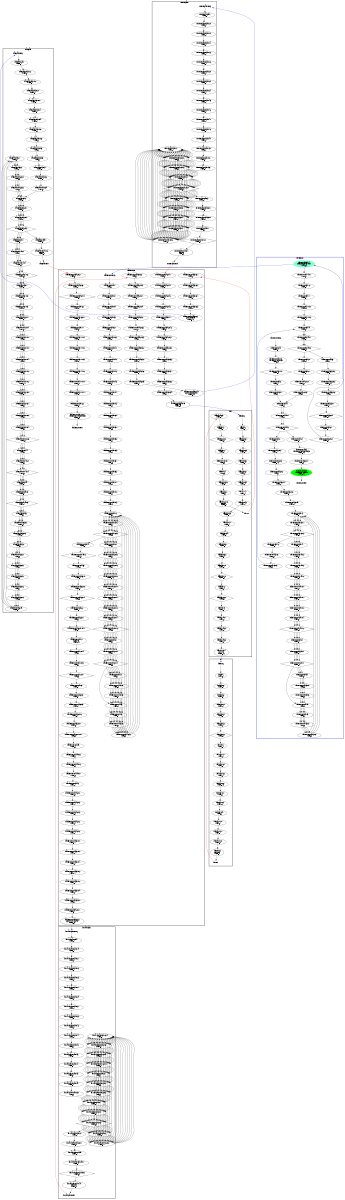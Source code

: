 digraph "CFG" {
fontsize=10;
orientation="portrait";
rankdir="TB";
size="10,8";
forward_pass__bb16__4 [fontsize=10, label="\"forward_pass__bb16__4\"\nWCET=4", width="0.01"];
forward_pass__bb28 [fontsize=10, label="\"forward_pass__bb28\"\nWCET=4", width="0.01"];
forward_pass__bb__27 [fontsize=10, label="\"forward_pass__bb__27\"\nWCET=4", width="0.01"];
forward_pass__bb__49 [fontsize=10, label="\"forward_pass__bb__49\"\nWCET=4", width="0.01"];
forward_pass__bb25__2 [fontsize=10, label="\"forward_pass__bb25__2\"\nWCET=6", width="0.01"];
forward_pass__bb__47 [fontsize=10, label="\"forward_pass__bb__47\"\nWCET=4", width="0.01"];
forward_pass__bb__43 [fontsize=10, label="\"forward_pass__bb__43\"\nWCET=4", width="0.01"];
forward_pass__bb25 [fontsize=10, label="\"forward_pass__bb25\"\nWCET=4", width="0.01"];
forward_pass__bb__29 [fontsize=10, label="\"forward_pass__bb__29\"\nWCET=4", width="0.01"];
forward_pass__bb__31 [fontsize=10, label="\"forward_pass__bb__31\"\nWCET=4", width="0.01"];
forward_pass__bb29__1 [fontsize=10, label="\"forward_pass__bb29__1\"\nWCET=4", width="0.01"];
forward_pass__bb12__3 [fontsize=10, label="\"forward_pass__bb12__3\"\nWCET=5", shape=diamond, width="0.01"];
forward_pass__bb__45 [fontsize=10, label="\"forward_pass__bb__45\"\nWCET=4", width="0.01"];
forward_pass__bb25__3 [fontsize=10, label="\"forward_pass__bb25__3\"\nWCET=0", width="0.01"];
forward_pass__bb__19 [fontsize=10, label="\"forward_pass__bb__19\"\nWCET=4", width="0.01"];
forward_pass__bb__25 [fontsize=10, label="\"forward_pass__bb__25\"\nWCET=4", width="0.01"];
forward_pass__bb28__1 [fontsize=10, label="\"forward_pass__bb28__1\"\nWCET=0", width="0.01"];
forward_pass__bb149 [fontsize=10, label="\"forward_pass__bb149\"\nRETURN\nWCET=0", width="0.01"];
forward_pass__bb__44 [fontsize=10, label="\"forward_pass__bb__44\"\nWCET=4", width="0.01"];
forward_pass__bb16 [fontsize=10, label="\"forward_pass__bb16\"\nWCET=4", width="0.01"];
forward_pass__bb29__3 [fontsize=10, label="\"forward_pass__bb29__3\"\nWCET=5", shape=diamond, width="0.01"];
forward_pass__bb [fontsize=10, label="\"forward_pass__bb\"\nWCET=4", width="0.01"];
forward_pass_exit [color="white", fontsize=10, label="forward_pass_exit", width="0.01"];
forward_pass__bb29 [fontsize=10, label="\"forward_pass__bb29\"\nWCET=4", width="0.01"];
forward_pass__bb__33 [fontsize=10, label="\"forward_pass__bb__33\"\nWCET=4", width="0.01"];
forward_pass__bb12 [fontsize=10, label="\"forward_pass__bb12\"\nWCET=4", width="0.01"];
forward_pass__bb__23 [fontsize=10, label="\"forward_pass__bb__23\"\nWCET=4", width="0.01"];
forward_pass__bb__48 [fontsize=10, label="\"forward_pass__bb__48\"\nWCET=4", width="0.01"];
forward_pass__bb16__9 [fontsize=10, label="\"forward_pass__bb16__9\"\nWCET=13", width="0.01"];
forward_pass__bb16__10 [fontsize=10, label="\"forward_pass__bb16__10\"\nWCET=0", width="0.01"];
forward_pass__bb16__3 [fontsize=10, label="\"forward_pass__bb16__3\"\nWCET=11", width="0.01"];
forward_pass_entry [color="white", fontsize=10, height="0.01", label="forward_pass_entry", width="0.01"];
forward_pass__bb__50 [fontsize=10, label="\"forward_pass__bb__50\"\nWCET=0", width="0.01"];
forward_pass__bb__46 [fontsize=10, label="\"forward_pass__bb__46\"\nWCET=4", width="0.01"];
forward_pass__bb__21 [fontsize=10, label="\"forward_pass__bb__21\"\nWCET=4", width="0.01"];
forward_pass__bb12__1 [fontsize=10, label="\"forward_pass__bb12__1\"\nWCET=4", width="0.01"];
forward_pass__bb16__6 [fontsize=10, label="\"forward_pass__bb16__6\"\nWCET=4", width="0.01"];
reverse_pass__bb22 [fontsize=10, label="\"reverse_pass__bb22\"\nWCET=4", width="0.01"];
reverse_pass__bb__30 [fontsize=10, label="\"reverse_pass__bb__30\"\nWCET=4", width="0.01"];
reverse_pass__bb__49 [fontsize=10, label="\"reverse_pass__bb__49\"\nWCET=4", width="0.01"];
reverse_pass__bb__48 [fontsize=10, label="\"reverse_pass__bb__48\"\nWCET=4", width="0.01"];
reverse_pass__bb__32 [fontsize=10, label="\"reverse_pass__bb__32\"\nWCET=4", width="0.01"];
reverse_pass__bb__51 [fontsize=10, label="\"reverse_pass__bb__51\"\nWCET=4", width="0.01"];
reverse_pass__bb__28 [fontsize=10, label="\"reverse_pass__bb__28\"\nWCET=4", width="0.01"];
reverse_pass__bb__20 [fontsize=10, label="\"reverse_pass__bb__20\"\nWCET=4", width="0.01"];
reverse_pass__bb__24 [fontsize=10, label="\"reverse_pass__bb__24\"\nWCET=4", width="0.01"];
reverse_pass__bb22__2 [fontsize=10, label="\"reverse_pass__bb22__2\"\nWCET=6", width="0.01"];
reverse_pass__bb__26 [fontsize=10, label="\"reverse_pass__bb__26\"\nWCET=4", width="0.01"];
reverse_pass__bb15__4 [fontsize=10, label="\"reverse_pass__bb15__4\"\nWCET=4", width="0.01"];
reverse_pass__bb__45 [fontsize=10, label="\"reverse_pass__bb__45\"\nWCET=4", width="0.01"];
reverse_pass__bb__52 [fontsize=10, label="\"reverse_pass__bb__52\"\nWCET=0", width="0.01"];
reverse_pass__bb25__2 [fontsize=10, label="\"reverse_pass__bb25__2\"\nWCET=0", width="0.01"];
reverse_pass__bb__46 [fontsize=10, label="\"reverse_pass__bb__46\"\nWCET=4", width="0.01"];
reverse_pass_entry [color="white", fontsize=10, height="0.01", label="reverse_pass_entry", width="0.01"];
reverse_pass__bb15__3 [fontsize=10, label="\"reverse_pass__bb15__3\"\nWCET=11", width="0.01"];
reverse_pass__bb15__7 [fontsize=10, label="\"reverse_pass__bb15__7\"\nWCET=11", width="0.01"];
reverse_pass_exit [color="white", fontsize=10, label="reverse_pass_exit", width="0.01"];
reverse_pass__bb15__8 [fontsize=10, label="\"reverse_pass__bb15__8\"\nWCET=0", width="0.01"];
reverse_pass__bb22__3 [fontsize=10, label="\"reverse_pass__bb22__3\"\nWCET=0", width="0.01"];
reverse_pass__bb27 [fontsize=10, label="\"reverse_pass__bb27\"\nWCET=4", width="0.01"];
reverse_pass__bb154 [fontsize=10, label="\"reverse_pass__bb154\"\nRETURN\nWCET=0", width="0.01"];
reverse_pass__bb25 [fontsize=10, label="\"reverse_pass__bb25\"\nWCET=4", width="0.01"];
reverse_pass__bb__22 [fontsize=10, label="\"reverse_pass__bb__22\"\nWCET=4", width="0.01"];
reverse_pass__bb [fontsize=10, label="\"reverse_pass__bb\"\nWCET=4", width="0.01"];
reverse_pass__bb__47 [fontsize=10, label="\"reverse_pass__bb__47\"\nWCET=4", width="0.01"];
reverse_pass__bb15 [fontsize=10, label="\"reverse_pass__bb15\"\nWCET=4", width="0.01"];
reverse_pass__bb25__1 [fontsize=10, label="\"reverse_pass__bb25__1\"\nWCET=4", width="0.01"];
reverse_pass__bb__50 [fontsize=10, label="\"reverse_pass__bb__50\"\nWCET=4", width="0.01"];
reverse_pass__bb__34 [fontsize=10, label="\"reverse_pass__bb__34\"\nWCET=4", width="0.01"];
reverse_pass__bb12 [fontsize=10, label="\"reverse_pass__bb12\"\nWCET=4", width="0.01"];
reverse_pass__bb12__2 [fontsize=10, label="\"reverse_pass__bb12__2\"\nWCET=5", shape=diamond, width="0.01"];
reverse_pass__bb27__2 [fontsize=10, label="\"reverse_pass__bb27__2\"\nWCET=5", shape=diamond, width="0.01"];
del__bb [fontsize=10, label="\"del__bb\"\nWCET=4", width="0.01"];
del__bb7__7 [fontsize=10, label="\"del__bb7__7\"\nWCET=4", width="0.01"];
del__bb7__9 [fontsize=10, label="\"del__bb7__9\"\nWCET=4", width="0.01"];
del__bb__8 [fontsize=10, label="\"del__bb__8\"\nWCET=4", width="0.01"];
del__bb7__8 [fontsize=10, label="\"del__bb7__8\"\nWCET=6", width="0.01"];
del__bb7__12 [fontsize=10, label="\"del__bb7__12\"\nWCET=0", width="0.01"];
del__bb__15 [fontsize=10, label="\"del__bb__15\"\nWCET=5", shape=diamond, width="0.01"];
del__bb7__6 [fontsize=10, label="\"del__bb7__6\"\nWCET=13", width="0.01"];
del__bb7__2 [fontsize=10, label="\"del__bb7__2\"\nWCET=4", width="0.01"];
del__bb__6 [fontsize=10, label="\"del__bb__6\"\nWCET=4", width="0.01"];
del__bb7__1 [fontsize=10, label="\"del__bb7__1\"\nWCET=4", width="0.01"];
del_entry [color="white", fontsize=10, height="0.01", label="del_entry", width="0.01"];
del__bb7__10 [fontsize=10, label="\"del__bb7__10\"\nWCET=4", width="0.01"];
del__bb7 [fontsize=10, label="\"del__bb7\"\nWCET=4", width="0.01"];
del__bb7__5 [fontsize=10, label="\"del__bb7__5\"\nWCET=4", width="0.01"];
del__bb28 [fontsize=10, label="\"del__bb28\"\nRETURN\nWCET=0", width="0.01"];
del_exit [color="white", fontsize=10, label="del_exit", width="0.01"];
del__bb__13 [fontsize=10, label="\"del__bb__13\"\nWCET=4", width="0.01"];
del__bb__10 [fontsize=10, label="\"del__bb__10\"\nWCET=4", width="0.01"];
del__bb7__11 [fontsize=10, label="\"del__bb7__11\"\nWCET=4", width="0.01"];
del__bb__12 [fontsize=10, label="\"del__bb__12\"\nWCET=4", width="0.01"];
diff__bb16__2 [fontsize=10, label="\"diff__bb16__2\"\nWCET=5", shape=diamond, width="0.01"];
diff__bb19__3 [fontsize=10, label="\"diff__bb19__3\"\nWCET=4", width="0.01"];
diff__bb__35 [fontsize=10, label="\"diff__bb__35\"\nWCET=4", width="0.01"];
diff__bb__47 [fontsize=10, label="\"diff__bb__47\"\nWCET=4", width="0.01"];
diff__bb19__5 [fontsize=10, label="\"diff__bb19__5\"\nWCET=0", width="0.01"];
diff__bb__41 [fontsize=10, label="\"diff__bb__41\"\nWCET=4", width="0.01"];
diff__bb24 [fontsize=10, label="\"diff__bb24\"\nWCET=4", width="0.01"];
diff__bb__53 [fontsize=10, label="\"diff__bb__53\"\nWCET=4", width="0.01"];
diff__bb__51 [fontsize=10, label="\"diff__bb__51\"\nWCET=4", width="0.01"];
diff__bb16 [fontsize=10, label="\"diff__bb16\"\nWCET=4", width="0.01"];
diff__bb__49 [fontsize=10, label="\"diff__bb__49\"\nWCET=4", width="0.01"];
diff__bb__37 [fontsize=10, label="\"diff__bb__37\"\nWCET=4", width="0.01"];
diff_exit [color="white", fontsize=10, label="diff_exit", width="0.01"];
diff__bb__33 [fontsize=10, label="\"diff__bb__33\"\nWCET=4", width="0.01"];
diff__bb19 [fontsize=10, label="\"diff__bb19\"\nWCET=4", width="0.01"];
diff__bb [fontsize=10, label="\"diff__bb\"\nWCET=4", width="0.01"];
diff__bb19__4 [fontsize=10, label="diff__bb19__4\nCALL del\nWCET=13", width="0.01"];
diff__bb34__3 [fontsize=10, label="\"diff__bb34__3\"\nWCET=0", width="0.01"];
diff__bb__43 [fontsize=10, label="\"diff__bb__43\"\nWCET=4", width="0.01"];
diff__bb__72 [fontsize=10, label="\"diff__bb__72\"\nWCET=5", shape=diamond, width="0.01"];
diff__bb34 [fontsize=10, label="\"diff__bb34\"\nWCET=6", width="0.01"];
diff__bb19__2 [fontsize=10, label="\"diff__bb19__2\"\nWCET=4", width="0.01"];
diff__bb612 [fontsize=10, label="\"diff__bb612\"\nWCET=4", width="0.01"];
diff__bb__39 [fontsize=10, label="\"diff__bb__39\"\nWCET=4", width="0.01"];
diff__bb612__1 [fontsize=10, label="\"diff__bb612__1\"\nRETURN\nWCET=0", width="0.01"];
diff__bb24__2 [fontsize=10, label="\"diff__bb24__2\"\nWCET=5", shape=diamond, width="0.01"];
diff__bb27__0___1 [fontsize=10, label="\"diff__bb27__0___1\"\nWCET=0", width="0.01"];
diff__bb__31 [fontsize=10, label="\"diff__bb__31\"\nWCET=4", width="0.01"];
diff_entry [color="white", fontsize=10, height="0.01", label="diff_entry", width="0.01"];
diff__bb27 [fontsize=10, label="\"diff__bb27\"\nWCET=4", width="0.01"];
diff__bb__45 [fontsize=10, label="\"diff__bb__45\"\nWCET=4", width="0.01"];
diff__bb19__1 [fontsize=10, label="\"diff__bb19__1\"\nWCET=4", width="0.01"];
diff__bb__70 [fontsize=10, label="\"diff__bb__70\"\nWCET=4", width="0.01"];
tracepath__bb87 [fontsize=10, label="\"tracepath__bb87\"\nWCET=0", width="0.01"];
tracepath__bb__32 [fontsize=10, label="\"tracepath__bb__32\"\nWCET=4", width="0.01"];
tracepath__bb91 [fontsize=10, label="\"tracepath__bb91\"\nWCET=4", width="0.01"];
tracepath__bb55__2 [fontsize=10, label="\"tracepath__bb55__2\"\nWCET=6", width="0.01"];
tracepath__bb14__2 [fontsize=10, label="\"tracepath__bb14__2\"\nWCET=4", width="0.01"];
tracepath__bb21__22 [fontsize=10, label="\"tracepath__bb21__22\"\nWCET=4", width="0.01"];
tracepath__bb14__4 [fontsize=10, label="\"tracepath__bb14__4\"\nWCET=11", width="0.01"];
tracepath__bb__30 [fontsize=10, label="\"tracepath__bb__30\"\nWCET=4", width="0.01"];
tracepath__bb55 [fontsize=10, label="\"tracepath__bb55\"\nWCET=4", width="0.01"];
tracepath__bb55__3 [fontsize=10, label="\"tracepath__bb55__3\"\nWCET=0", width="0.01"];
tracepath__bb14__6 [fontsize=10, label="\"tracepath__bb14__6\"\nWCET=5", shape=diamond, width="0.01"];
tracepath__bb44__4 [fontsize=10, label="\"tracepath__bb44__4\"\nWCET=6", shape=diamond, width="0.01"];
tracepath__bb__37 [fontsize=10, label="\"tracepath__bb__37\"\nWCET=4", width="0.01"];
tracepath__bb58__2 [fontsize=10, label="\"tracepath__bb58__2\"\nWCET=6", width="0.01"];
tracepath__bb21__5 [fontsize=10, label="\"tracepath__bb21__5\"\nWCET=4", width="0.01"];
tracepath__bb__39 [fontsize=10, label="\"tracepath__bb__39\"\nWCET=0", width="0.01"];
tracepath__bb__29 [fontsize=10, label="\"tracepath__bb__29\"\nWCET=4", width="0.01"];
tracepath__bb21__20 [fontsize=10, label="\"tracepath__bb21__20\"\nWCET=11", width="0.01"];
tracepath__bb8__2 [fontsize=10, label="\"tracepath__bb8__2\"\nWCET=4", width="0.01"];
tracepath__bb21__18 [fontsize=10, label="\"tracepath__bb21__18\"\nWCET=11", width="0.01"];
tracepath__bb44__2 [fontsize=10, label="\"tracepath__bb44__2\"\nWCET=4", width="0.01"];
tracepath_entry [color="white", fontsize=10, height="0.01", label="tracepath_entry", width="0.01"];
tracepath__bb49__2 [fontsize=10, label="\"tracepath__bb49__2\"\nWCET=4", width="0.01"];
tracepath__bb21__26 [fontsize=10, label="\"tracepath__bb21__26\"\nWCET=6", shape=diamond, width="0.01"];
tracepath__bb__16 [fontsize=10, label="\"tracepath__bb__16\"\nWCET=4", width="0.01"];
tracepath__bb58__3 [fontsize=10, label="\"tracepath__bb58__3\"\nWCET=4", width="0.01"];
tracepath__bb49 [fontsize=10, label="\"tracepath__bb49\"\nWCET=4", width="0.01"];
tracepath__bb__24 [fontsize=10, label="\"tracepath__bb__24\"\nWCET=4", width="0.01"];
tracepath__bb58__6 [fontsize=10, label="\"tracepath__bb58__6\"\nWCET=4", width="0.01"];
tracepath__bb88 [fontsize=10, label="\"tracepath__bb88\"\nWCET=4", width="0.01"];
tracepath__bb__22 [fontsize=10, label="\"tracepath__bb__22\"\nWCET=4", width="0.01"];
tracepath__bb91__3 [fontsize=10, label="\"tracepath__bb91__3\"\nRETURN\nWCET=0", width="0.01"];
tracepath__bb88__3 [fontsize=10, label="\"tracepath__bb88__3\"\nWCET=0", width="0.01"];
tracepath__bb8 [fontsize=10, label="\"tracepath__bb8\"\nWCET=4", width="0.01"];
tracepath__bb__20 [fontsize=10, label="\"tracepath__bb__20\"\nWCET=4", width="0.01"];
tracepath__bb44 [fontsize=10, label="\"tracepath__bb44\"\nWCET=4", width="0.01"];
tracepath__bb__18 [fontsize=10, label="\"tracepath__bb__18\"\nWCET=4", width="0.01"];
tracepath__bb__38 [fontsize=10, label="\"tracepath__bb__38\"\nWCET=4", width="0.01"];
tracepath__bb21__3 [fontsize=10, label="\"tracepath__bb21__3\"\nWCET=4", width="0.01"];
tracepath__bb21__24 [fontsize=10, label="\"tracepath__bb21__24\"\nWCET=4", width="0.01"];
tracepath__bb49__5 [fontsize=10, label="\"tracepath__bb49__5\"\nWCET=7", shape=diamond, width="0.01"];
tracepath__bb8__5 [fontsize=10, label="\"tracepath__bb8__5\"\nWCET=7", shape=diamond, width="0.01"];
tracepath__bb58__5 [fontsize=10, label="\"tracepath__bb58__5\"\nWCET=6", width="0.01"];
tracepath__bb21__12 [fontsize=10, label="\"tracepath__bb21__12\"\nWCET=4", width="0.01"];
tracepath__bb21__14 [fontsize=10, label="\"tracepath__bb21__14\"\nWCET=4", width="0.01"];
tracepath__bb21__10 [fontsize=10, label="\"tracepath__bb21__10\"\nWCET=4", width="0.01"];
tracepath__bb58 [fontsize=10, label="\"tracepath__bb58\"\nWCET=4", width="0.01"];
tracepath__bb21 [fontsize=10, label="\"tracepath__bb21\"\nWCET=4", width="0.01"];
tracepath__bb21__9 [fontsize=10, label="\"tracepath__bb21__9\"\nWCET=11", width="0.01"];
tracepath__bb58__8 [fontsize=10, label="\"tracepath__bb58__8\"\nWCET=6", width="0.01"];
tracepath__bb88__2 [fontsize=10, label="\"tracepath__bb88__2\"\nWCET=6", width="0.01"];
tracepath_exit [color="white", fontsize=10, label="tracepath_exit", width="0.01"];
tracepath__bb58__9 [fontsize=10, label="\"tracepath__bb58__9\"\nWCET=0", width="0.01"];
tracepath__bb [fontsize=10, label="\"tracepath__bb\"\nWCET=4", width="0.01"];
tracepath__bb__33 [fontsize=10, label="\"tracepath__bb__33\"\nWCET=4", width="0.01"];
tracepath__bb14 [fontsize=10, label="\"tracepath__bb14\"\nWCET=4", width="0.01"];
tracepath__bb8__1 [fontsize=10, label="\"tracepath__bb8__1\"\nWCET=4", width="0.01"];
tracepath__bb21__21 [fontsize=10, label="\"tracepath__bb21__21\"\nWCET=4", width="0.01"];
tracepath__bb__35 [fontsize=10, label="\"tracepath__bb__35\"\nWCET=4", width="0.01"];
tracepath__bb21__7 [fontsize=10, label="\"tracepath__bb21__7\"\nWCET=11", width="0.01"];
tracepath__bb21__16 [fontsize=10, label="\"tracepath__bb21__16\"\nWCET=4", width="0.01"];
_thrFunc0___bb74 [color=aquamarine, fontsize=10, label="_thrFunc0___bb74\nCREATE _taskFunc0_\nWCET=13", style=filled, width="0.01"];
_thrFunc0___bb15__3 [fontsize=10, label="\"_thrFunc0___bb15__3\"\nWCET=5", shape=diamond, width="0.01"];
_thrFunc0___bb49__3 [fontsize=10, label="\"_thrFunc0___bb49__3\"\nWCET=5", shape=diamond, width="0.01"];
_thrFunc0___bb19 [fontsize=10, label="\"_thrFunc0___bb19\"\nWCET=4", width="0.01"];
_thrFunc0___bb74__1 [fontsize=10, label="\"_thrFunc0___bb74__1\"\nWCET=0", width="0.01"];
_thrFunc0___bb15 [fontsize=10, label="\"_thrFunc0___bb15\"\nWCET=4", width="0.01"];
_thrFunc0___bb4__1 [fontsize=10, label="\"_thrFunc0___bb4__1\"\nWCET=4", width="0.01"];
_thrFunc0___bb8__7 [fontsize=10, label="\"_thrFunc0___bb8__7\"\nWCET=4", width="0.01"];
_thrFunc0___bb81__3 [fontsize=10, label="\"_thrFunc0___bb81__3\"\nWCET=0", width="0.01"];
_thrFunc0___bb81__2 [fontsize=10, label="\"_thrFunc0___bb81__2\"\nWCET=6", width="0.01"];
_thrFunc0___bb77__3 [fontsize=10, label="\"_thrFunc0___bb77__3\"\nWCET=0", width="0.01"];
_thrFunc0___bb4 [fontsize=10, label="\"_thrFunc0___bb4\"\nWCET=4", width="0.01"];
_thrFunc0___bb39 [fontsize=10, label="\"_thrFunc0___bb39\"\nWCET=4", width="0.01"];
_thrFunc0___bb19__10 [fontsize=10, label="\"_thrFunc0___bb19__10\"\nWCET=11", width="0.01"];
_thrFunc0___bb43__3 [fontsize=10, label="\"_thrFunc0___bb43__3\"\nWCET=0", width="0.01"];
_thrFunc0___bb8__3 [fontsize=10, label="\"_thrFunc0___bb8__3\"\nWCET=4", width="0.01"];
_thrFunc0___bb19__12 [fontsize=10, label="\"_thrFunc0___bb19__12\"\nWCET=4", width="0.01"];
_thrFunc0___bb46 [fontsize=10, label="\"_thrFunc0___bb46\"\nWCET=4", width="0.01"];
_thrFunc0___bb77 [fontsize=10, label="\"_thrFunc0___bb77\"\nWCET=4", width="0.01"];
_thrFunc0___bb85__1 [fontsize=10, label="\"_thrFunc0___bb85__1\"\nWCET=0", width="0.01"];
_thrFunc0___bb3 [fontsize=10, label="\"_thrFunc0___bb3\"\nWCET=4", width="0.01"];
_thrFunc0___bb8__5 [fontsize=10, label="\"_thrFunc0___bb8__5\"\nWCET=13", width="0.01"];
_thrFunc0___bb8__9 [fontsize=10, label="\"_thrFunc0___bb8__9\"\nWCET=0", width="0.01"];
_thrFunc0___bb8__8 [fontsize=10, label="\"_thrFunc0___bb8__8\"\nWCET=4", width="0.01"];
_thrFunc0___bb53 [fontsize=10, label="\"_thrFunc0___bb53\"\nWCET=4", width="0.01"];
_thrFunc0___bb77__2 [fontsize=10, label="\"_thrFunc0___bb77__2\"\nWCET=6", width="0.01"];
_thrFunc0___bb80 [fontsize=10, label="\"_thrFunc0___bb80\"\nWCET=0", width="0.01"];
_thrFunc0___bb53__5 [fontsize=10, label="\"_thrFunc0___bb53__5\"\nWCET=13", width="0.01"];
_thrFunc0___bb85 [fontsize=10, label="_thrFunc0___bb85\n(_thrFunc0_)leaving_single\nWCET=13", width="0.01"];
_thrFunc0___bb19__3 [fontsize=10, label="\"_thrFunc0___bb19__3\"\nWCET=4", width="0.01"];
_thrFunc0___bb8__6 [fontsize=10, label="\"_thrFunc0___bb8__6\"\nWCET=4", width="0.01"];
_thrFunc0__entry [color="white", fontsize=10, height="0.01", label="_thrFunc0__entry", width="0.01"];
_thrFunc0___bb34 [fontsize=10, label="\"_thrFunc0___bb34\"\nWCET=4", width="0.01"];
_thrFunc0___bb39__3 [fontsize=10, label="\"_thrFunc0___bb39__3\"\nWCET=0", width="0.01"];
_thrFunc0___bb__10 [fontsize=10, label="_thrFunc0___bb__10\n(_thrFunc0_)mysingle\nWCET=13", width="0.01"];
_thrFunc0___bb46__3 [fontsize=10, label="\"_thrFunc0___bb46__3\"\nWCET=0", width="0.01"];
_thrFunc0___bb53__3 [fontsize=10, label="\"_thrFunc0___bb53__3\"\nWCET=4", width="0.01"];
_thrFunc0___bb81 [fontsize=10, label="\"_thrFunc0___bb81\"\nWCET=4", width="0.01"];
_thrFunc0___bb49 [fontsize=10, label="\"_thrFunc0___bb49\"\nWCET=4", width="0.01"];
_thrFunc0___bb42 [fontsize=10, label="\"_thrFunc0___bb42\"\nWCET=0", width="0.01"];
_thrFunc0___bb53__7 [fontsize=10, label="\"_thrFunc0___bb53__7\"\nWCET=4", width="0.01"];
_thrFunc0___bb86 [color=green, fontsize=10, label="_thrFunc0___bb86\n(_thrFunc0_)taskwait\nWCET=13", style=filled, width="0.01"];
_thrFunc0___bb19__14 [fontsize=10, label="\"_thrFunc0___bb19__14\"\nWCET=4", width="0.01"];
_thrFunc0___bb [fontsize=10, label="\"_thrFunc0___bb\"\nWCET=4", width="0.01"];
_thrFunc0___bb8 [fontsize=10, label="\"_thrFunc0___bb8\"\nWCET=4", width="0.01"];
_thrFunc0___bb49__1 [fontsize=10, label="\"_thrFunc0___bb49__1\"\nWCET=4", width="0.01"];
_thrFunc0___bb19__6 [fontsize=10, label="\"_thrFunc0___bb19__6\"\nWCET=4", width="0.01"];
_thrFunc0___bb4__3 [fontsize=10, label="\"_thrFunc0___bb4__3\"\nWCET=5", shape=diamond, width="0.01"];
_thrFunc0___bb62 [fontsize=10, label="\"_thrFunc0___bb62\"\nWCET=4", width="0.01"];
_thrFunc0___bb3__7 [fontsize=10, label="\"_thrFunc0___bb3__7\"\nWCET=0", width="0.01"];
_thrFunc0___bb34__4 [fontsize=10, label="\"_thrFunc0___bb34__4\"\nWCET=6", shape=diamond, width="0.01"];
_thrFunc0___bb46__2 [fontsize=10, label="\"_thrFunc0___bb46__2\"\nWCET=6", width="0.01"];
_thrFunc0___bb34__2 [fontsize=10, label="\"_thrFunc0___bb34__2\"\nWCET=4", width="0.01"];
_thrFunc0___bb43__2 [fontsize=10, label="\"_thrFunc0___bb43__2\"\nWCET=6", width="0.01"];
_thrFunc0___bb__12 [fontsize=10, label="\"_thrFunc0___bb__12\"\nWCET=5", shape=diamond, width="0.01"];
_thrFunc0___bb19__11 [fontsize=10, label="\"_thrFunc0___bb19__11\"\nWCET=4", width="0.01"];
_thrFunc0___bb15__1 [fontsize=10, label="\"_thrFunc0___bb15__1\"\nWCET=4", width="0.01"];
_thrFunc0___bb62__2 [fontsize=10, label="\"_thrFunc0___bb62__2\"\nWCET=5", shape=diamond, width="0.01"];
_thrFunc0___bb19__8 [fontsize=10, label="\"_thrFunc0___bb19__8\"\nWCET=13", width="0.01"];
_thrFunc0___bb19__16 [fontsize=10, label="\"_thrFunc0___bb19__16\"\nWCET=6", shape=diamond, width="0.01"];
_thrFunc0___bb84 [fontsize=10, label="\"_thrFunc0___bb84\"\nWCET=0", width="0.01"];
_thrFunc0__exit [color="white", fontsize=10, label="_thrFunc0__exit", width="0.01"];
_thrFunc0___bb53__9 [fontsize=10, label="\"_thrFunc0___bb53__9\"\nWCET=5", shape=diamond, width="0.01"];
_thrFunc0___bb39__2 [fontsize=10, label="\"_thrFunc0___bb39__2\"\nWCET=6", width="0.01"];
_thrFunc0___bb53__6 [fontsize=10, label="\"_thrFunc0___bb53__6\"\nWCET=4", width="0.01"];
_thrFunc0___bb76 [fontsize=10, label="\"_thrFunc0___bb76\"\nWCET=0", width="0.01"];
_thrFunc0___bb43 [fontsize=10, label="\"_thrFunc0___bb43\"\nWCET=4", width="0.01"];
_taskFunc0___bb__29 [fontsize=10, label="\"_taskFunc0___bb__29\"\nWCET=4", width="0.01"];
_taskFunc0___bb63__1 [fontsize=10, label="\"_taskFunc0___bb63__1\"\nWCET=4", width="0.01"];
_taskFunc0___bb96__56 [fontsize=10, label="\"_taskFunc0___bb96__56\"\nWCET=4", width="0.01"];
_taskFunc0___bb22__3 [fontsize=10, label="\"_taskFunc0___bb22__3\"\nWCET=4", width="0.01"];
_taskFunc0___bb__35 [fontsize=10, label="\"_taskFunc0___bb__35\"\nWCET=4", width="0.01"];
_taskFunc0___bb96__10 [fontsize=10, label="\"_taskFunc0___bb96__10\"\nWCET=11", width="0.01"];
_taskFunc0___bb68__1 [fontsize=10, label="\"_taskFunc0___bb68__1\"\nWCET=4", width="0.01"];
_taskFunc0___bb82__7 [fontsize=10, label="\"_taskFunc0___bb82__7\"\nWCET=4", width="0.01"];
_taskFunc0___bb68 [fontsize=10, label="\"_taskFunc0___bb68\"\nWCET=4", width="0.01"];
_taskFunc0___bb96__48 [fontsize=10, label="\"_taskFunc0___bb96__48\"\nWCET=4", width="0.01"];
_taskFunc0___bb__48 [fontsize=10, label="\"_taskFunc0___bb__48\"\nWCET=4", width="0.01"];
_taskFunc0___bb82__6 [fontsize=10, label="\"_taskFunc0___bb82__6\"\nWCET=8", width="0.01"];
_taskFunc0___bb96__41 [fontsize=10, label="\"_taskFunc0___bb96__41\"\nWCET=4", width="0.01"];
_taskFunc0___bb96__20 [fontsize=10, label="\"_taskFunc0___bb96__20\"\nWCET=4", width="0.01"];
_taskFunc0___bb177__2 [fontsize=10, label="\"_taskFunc0___bb177__2\"\nWCET=4", width="0.01"];
_taskFunc0___bb188 [fontsize=10, label="\"_taskFunc0___bb188\"\nWCET=4", width="0.01"];
_taskFunc0___bb18__3 [fontsize=10, label="\"_taskFunc0___bb18__3\"\nWCET=5", shape=diamond, width="0.01"];
_taskFunc0___bb96__42 [fontsize=10, label="\"_taskFunc0___bb96__42\"\nWCET=4", width="0.01"];
_taskFunc0___bb__71 [fontsize=10, label="\"_taskFunc0___bb__71\"\nWCET=4", width="0.01"];
_taskFunc0___bb96__2 [fontsize=10, label="\"_taskFunc0___bb96__2\"\nWCET=6", width="0.01"];
_taskFunc0___bb96__67 [fontsize=10, label="\"_taskFunc0___bb96__67\"\nWCET=4", width="0.01"];
_taskFunc0___bb22 [fontsize=10, label="\"_taskFunc0___bb22\"\nWCET=4", width="0.01"];
_taskFunc0___bb96__45 [fontsize=10, label="\"_taskFunc0___bb96__45\"\nWCET=4", width="0.01"];
_taskFunc0___bb22__6 [fontsize=10, label="\"_taskFunc0___bb22__6\"\nWCET=4", width="0.01"];
_taskFunc0___bb96__6 [fontsize=10, label="\"_taskFunc0___bb96__6\"\nWCET=4", width="0.01"];
_taskFunc0___bb96__38 [fontsize=10, label="\"_taskFunc0___bb96__38\"\nWCET=4", width="0.01"];
_taskFunc0___bb96__43 [fontsize=10, label="\"_taskFunc0___bb96__43\"\nWCET=4", width="0.01"];
_taskFunc0___bb96__33 [fontsize=10, label="\"_taskFunc0___bb96__33\"\nWCET=11", width="0.01"];
_taskFunc0___bb96__14 [fontsize=10, label="\"_taskFunc0___bb96__14\"\nWCET=4", width="0.01"];
_taskFunc0___bb37__4 [fontsize=10, label="\"_taskFunc0___bb37__4\"\nWCET=6", shape=diamond, width="0.01"];
_taskFunc0___bb18 [fontsize=10, label="\"_taskFunc0___bb18\"\nWCET=4", width="0.01"];
_taskFunc0___bb96__21 [fontsize=10, label="\"_taskFunc0___bb96__21\"\nWCET=4", width="0.01"];
_taskFunc0___bb__37 [fontsize=10, label="\"_taskFunc0___bb__37\"\nWCET=4", width="0.01"];
_taskFunc0___bb90__6 [fontsize=10, label="\"_taskFunc0___bb90__6\"\nWCET=4", width="0.01"];
_taskFunc0___bb22__10 [fontsize=10, label="\"_taskFunc0___bb22__10\"\nWCET=11", width="0.01"];
_taskFunc0___bb96__51 [fontsize=10, label="\"_taskFunc0___bb96__51\"\nWCET=4", width="0.01"];
_taskFunc0___bb46 [fontsize=10, label="\"_taskFunc0___bb46\"\nWCET=4", width="0.01"];
_taskFunc0___bb__52 [fontsize=10, label="\"_taskFunc0___bb__52\"\nWCET=6", width="0.01"];
_taskFunc0___bb42__3 [fontsize=10, label="\"_taskFunc0___bb42__3\"\nWCET=0", width="0.01"];
_taskFunc0___bb__50 [fontsize=10, label="\"_taskFunc0___bb__50\"\nWCET=4", width="0.01"];
_taskFunc0___bb18__1 [fontsize=10, label="\"_taskFunc0___bb18__1\"\nWCET=4", width="0.01"];
_taskFunc0___bb46__2 [fontsize=10, label="\"_taskFunc0___bb46__2\"\nWCET=6", width="0.01"];
_taskFunc0___bb72 [fontsize=10, label="_taskFunc0___bb72\nCALL log\nWCET=13", width="0.01"];
_taskFunc0___bb96__19 [fontsize=10, label="\"_taskFunc0___bb96__19\"\nWCET=4", width="0.01"];
_taskFunc0___bb96__52 [fontsize=10, label="\"_taskFunc0___bb96__52\"\nWCET=4", width="0.01"];
_taskFunc0___bb__43 [fontsize=10, label="\"_taskFunc0___bb__43\"\nWCET=4", width="0.01"];
_taskFunc0___bb177__10 [fontsize=10, label="\"_taskFunc0___bb177__10\"\nWCET=17", width="0.01"];
_taskFunc0___bb96__16 [fontsize=10, label="\"_taskFunc0___bb96__16\"\nWCET=11", width="0.01"];
_taskFunc0___bb72__4 [fontsize=10, label="\"_taskFunc0___bb72__4\"\nWCET=4", width="0.01"];
_taskFunc0___bb82 [fontsize=10, label="\"_taskFunc0___bb82\"\nWCET=4", width="0.01"];
_taskFunc0___bb__53 [fontsize=10, label="\"_taskFunc0___bb__53\"\nWCET=4", width="0.01"];
_taskFunc0___bb96__5 [fontsize=10, label="\"_taskFunc0___bb96__5\"\nWCET=6", width="0.01"];
_taskFunc0___bb90__7 [fontsize=10, label="\"_taskFunc0___bb90__7\"\nWCET=0", width="0.01"];
_taskFunc0___bb22__14 [fontsize=10, label="\"_taskFunc0___bb22__14\"\nWCET=4", width="0.01"];
_taskFunc0___bb96__8 [fontsize=10, label="\"_taskFunc0___bb96__8\"\nWCET=4", width="0.01"];
_taskFunc0___bb96__40 [fontsize=10, label="_taskFunc0___bb96__40\nCALL reverse_pass\nWCET=13", width="0.01"];
_taskFunc0___bb177__8 [fontsize=10, label="\"_taskFunc0___bb177__8\"\nWCET=4", width="0.01"];
_taskFunc0___bb42__2 [fontsize=10, label="\"_taskFunc0___bb42__2\"\nWCET=6", width="0.01"];
_taskFunc0___bb [fontsize=10, label="\"_taskFunc0___bb\"\nWCET=4", width="0.01"];
_taskFunc0___bb__72 [fontsize=10, label="\"_taskFunc0___bb__72\"\nWCET=4", width="0.01"];
_taskFunc0___bb49__2 [fontsize=10, label="\"_taskFunc0___bb49__2\"\nWCET=5", shape=diamond, width="0.01"];
_taskFunc0___bb96__66 [fontsize=10, label="_taskFunc0___bb96__66\nCALL tracepath\nWCET=13", width="0.01"];
_taskFunc0___bb96__64 [fontsize=10, label="\"_taskFunc0___bb96__64\"\nWCET=4", width="0.01"];
_taskFunc0___bb96__18 [fontsize=10, label="\"_taskFunc0___bb96__18\"\nWCET=4", width="0.01"];
_taskFunc0___bb__57 [fontsize=10, label="\"_taskFunc0___bb__57\"\nWCET=6", width="0.01"];
_taskFunc0___bb177 [fontsize=10, label="\"_taskFunc0___bb177\"\nWCET=4", width="0.01"];
_taskFunc0___bb37__2 [fontsize=10, label="\"_taskFunc0___bb37__2\"\nWCET=4", width="0.01"];
_taskFunc0___bb96__47 [fontsize=10, label="\"_taskFunc0___bb96__47\"\nWCET=4", width="0.01"];
_taskFunc0__exit [color="white", fontsize=10, label="_taskFunc0__exit", width="0.01"];
_taskFunc0___bb90__3 [fontsize=10, label="\"_taskFunc0___bb90__3\"\nWCET=4", width="0.01"];
_taskFunc0___bb96__60 [fontsize=10, label="_taskFunc0___bb96__60\nCALL diff\nWCET=25", width="0.01"];
_taskFunc0___bb163 [fontsize=10, label="\"_taskFunc0___bb163\"\nWCET=4", width="0.01"];
_taskFunc0___bb72__5 [fontsize=10, label="\"_taskFunc0___bb72__5\"\nWCET=4", width="0.01"];
_taskFunc0___bb96__35 [fontsize=10, label="\"_taskFunc0___bb96__35\"\nWCET=4", width="0.01"];
_taskFunc0___bb__40 [fontsize=10, label="\"_taskFunc0___bb__40\"\nWCET=4", width="0.01"];
_taskFunc0___bb22__16 [fontsize=10, label="\"_taskFunc0___bb22__16\"\nWCET=6", shape=diamond, width="0.01"];
_taskFunc0___bb96__59 [fontsize=10, label="\"_taskFunc0___bb96__59\"\nWCET=4", width="0.01"];
_taskFunc0__entry [color="white", fontsize=10, height="0.01", label="_taskFunc0__entry", width="0.01"];
_taskFunc0___bb37 [fontsize=10, label="\"_taskFunc0___bb37\"\nWCET=4", width="0.01"];
_taskFunc0___bb96__57 [fontsize=10, label="\"_taskFunc0___bb96__57\"\nWCET=4", width="0.01"];
_taskFunc0___bb96__68 [fontsize=10, label="\"_taskFunc0___bb96__68\"\nWCET=4", width="0.01"];
_taskFunc0___bb__55 [fontsize=10, label="\"_taskFunc0___bb__55\"\nWCET=4", width="0.01"];
_taskFunc0___bb96__12 [fontsize=10, label="\"_taskFunc0___bb96__12\"\nWCET=4", width="0.01"];
_taskFunc0___bb163__1 [fontsize=10, label="\"_taskFunc0___bb163__1\"\nWCET=0", width="0.01"];
_taskFunc0___bb22__11 [fontsize=10, label="\"_taskFunc0___bb22__11\"\nWCET=4", width="0.01"];
_taskFunc0___bb96__27 [fontsize=10, label="\"_taskFunc0___bb96__27\"\nWCET=11", width="0.01"];
_taskFunc0___bb42 [fontsize=10, label="\"_taskFunc0___bb42\"\nWCET=4", width="0.01"];
_taskFunc0___bb96__65 [fontsize=10, label="\"_taskFunc0___bb96__65\"\nWCET=4", width="0.01"];
_taskFunc0___bb96__36 [fontsize=10, label="\"_taskFunc0___bb96__36\"\nWCET=4", width="0.01"];
_taskFunc0___bb__58 [fontsize=10, label="\"_taskFunc0___bb__58\"\nWCET=4", width="0.01"];
_taskFunc0___bb96__31 [fontsize=10, label="\"_taskFunc0___bb96__31\"\nWCET=4", width="0.01"];
_taskFunc0___bb__73 [fontsize=10, label="\"_taskFunc0___bb__73\"\nWCET=0", width="0.01"];
_taskFunc0___bb96__37 [fontsize=10, label="\"_taskFunc0___bb96__37\"\nWCET=4", width="0.01"];
_taskFunc0___bb49 [fontsize=10, label="\"_taskFunc0___bb49\"\nWCET=4", width="0.01"];
_taskFunc0___bb__47 [fontsize=10, label="\"_taskFunc0___bb__47\"\nWCET=6", width="0.01"];
_taskFunc0___bb96__61 [fontsize=10, label="\"_taskFunc0___bb96__61\"\nWCET=4", width="0.01"];
_taskFunc0___bb96 [fontsize=10, label="\"_taskFunc0___bb96\"\nWCET=4", width="0.01"];
_taskFunc0___bb63 [fontsize=10, label="\"_taskFunc0___bb63\"\nWCET=4", width="0.01"];
_taskFunc0___bb46__3 [fontsize=10, label="\"_taskFunc0___bb46__3\"\nWCET=0", width="0.01"];
_taskFunc0___bb72__7 [fontsize=10, label="\"_taskFunc0___bb72__7\"\nWCET=5", shape=diamond, width="0.01"];
_taskFunc0___bb177__11 [fontsize=10, label="\"_taskFunc0___bb177__11\"\nWCET=0", width="0.01"];
_taskFunc0___bb90 [fontsize=10, label="\"_taskFunc0___bb90\"\nWCET=4", width="0.01"];
_taskFunc0___bb96__25 [fontsize=10, label="\"_taskFunc0___bb96__25\"\nWCET=4", width="0.01"];
_taskFunc0___bb96__70 [fontsize=10, label="\"_taskFunc0___bb96__70\"\nWCET=5", shape=diamond, width="0.01"];
_taskFunc0___bb__42 [fontsize=10, label="\"_taskFunc0___bb__42\"\nWCET=6", width="0.01"];
_taskFunc0___bb63__2 [fontsize=10, label="\"_taskFunc0___bb63__2\"\nWCET=4", width="0.01"];
_taskFunc0___bb__38 [fontsize=10, label="\"_taskFunc0___bb__38\"\nWCET=4", width="0.01"];
_taskFunc0___bb63__4 [fontsize=10, label="\"_taskFunc0___bb63__4\"\nWCET=5", shape=diamond, width="0.01"];
_taskFunc0___bb__45 [fontsize=10, label="\"_taskFunc0___bb__45\"\nWCET=4", width="0.01"];
_taskFunc0___bb177__3 [fontsize=10, label="\"_taskFunc0___bb177__3\"\nWCET=4", width="0.01"];
_taskFunc0___bb96__58 [fontsize=10, label="\"_taskFunc0___bb96__58\"\nWCET=4", width="0.01"];
_taskFunc0___bb96__39 [fontsize=10, label="\"_taskFunc0___bb96__39\"\nWCET=4", width="0.01"];
_taskFunc0___bb45 [fontsize=10, label="\"_taskFunc0___bb45\"\nWCET=0", width="0.01"];
_taskFunc0___bb96__22 [fontsize=10, label="_taskFunc0___bb96__22\nCALL forward_pass\nWCET=13", width="0.01"];
_taskFunc0___bb96__62 [fontsize=10, label="\"_taskFunc0___bb96__62\"\nWCET=4", width="0.01"];
_taskFunc0___bb22__12 [fontsize=10, label="\"_taskFunc0___bb22__12\"\nWCET=4", width="0.01"];
_taskFunc0___bb__27 [fontsize=10, label="\"_taskFunc0___bb__27\"\nWCET=4", width="0.01"];
_taskFunc0___bb96__3 [fontsize=10, label="\"_taskFunc0___bb96__3\"\nWCET=4", width="0.01"];
_taskFunc0___bb96__23 [fontsize=10, label="\"_taskFunc0___bb96__23\"\nWCET=4", width="0.01"];
_taskFunc0___bb96__29 [fontsize=10, label="\"_taskFunc0___bb96__29\"\nWCET=4", width="0.01"];
_taskFunc0___bb82__7___1 [fontsize=10, label="\"_taskFunc0___bb82__7___1\"\nWCET=0", width="0.01"];
_taskFunc0___bb177__5 [fontsize=10, label="\"_taskFunc0___bb177__5\"\nWCET=4", width="0.01"];
_taskFunc0___bb82__5 [fontsize=10, label="\"_taskFunc0___bb82__5\"\nWCET=4", width="0.01"];
_taskFunc0___bb82__3 [fontsize=10, label="\"_taskFunc0___bb82__3\"\nWCET=4", width="0.01"];
_taskFunc0___bb188__2 [fontsize=10, label="_taskFunc0___bb188__2\n(_taskFunc0_)taskenv_free\nWCET=13", width="0.01"];
_taskFunc0___bb22__8 [fontsize=10, label="\"_taskFunc0___bb22__8\"\nWCET=13", width="0.01"];
_taskFunc0___bb68__1___1 [fontsize=10, label="\"_taskFunc0___bb68__1___1\"\nWCET=0", width="0.01"];
forward_pass__bb16__4 -> forward_pass__bb16__6  [key=0];
forward_pass__bb16__4 -> forward_pass__bb16__6  [key=1];
forward_pass__bb16__4 -> forward_pass__bb16__6  [key=2];
forward_pass__bb16__4 -> forward_pass__bb16__6  [key=3];
forward_pass__bb16__4 -> forward_pass__bb16__6  [key=4];
forward_pass__bb16__4 -> forward_pass__bb16__6  [key=5];
forward_pass__bb16__4 -> forward_pass__bb16__6  [key=6];
forward_pass__bb16__4 -> forward_pass__bb16__6  [key=7];
forward_pass__bb16__4 -> forward_pass__bb16__6  [key=8];
forward_pass__bb16__4 -> forward_pass__bb16__6  [key=9];
forward_pass__bb16__4 -> forward_pass__bb16__6  [key=10];
forward_pass__bb16__4 -> forward_pass__bb16__6  [key=11];
forward_pass__bb16__4 -> forward_pass__bb16__6  [key=12];
forward_pass__bb16__4 -> forward_pass__bb16__6  [key=13];
forward_pass__bb16__4 -> forward_pass__bb16__6  [key=14];
forward_pass__bb16__4 -> forward_pass__bb16__6  [key=15];
forward_pass__bb16__4 -> forward_pass__bb16__6  [key=16];
forward_pass__bb16__4 -> forward_pass__bb16__6  [key=17];
forward_pass__bb16__4 -> forward_pass__bb16__6  [key=18];
forward_pass__bb28 -> forward_pass__bb28__1  [key=0];
forward_pass__bb__27 -> forward_pass__bb__29  [key=0];
forward_pass__bb__49 -> forward_pass__bb__50  [key=0];
forward_pass__bb25__2 -> forward_pass__bb25__3  [key=0];
forward_pass__bb25__2 -> forward_pass__bb25__3  [key=1];
forward_pass__bb25__2 -> forward_pass__bb25__3  [key=2];
forward_pass__bb25__2 -> forward_pass__bb25__3  [key=3];
forward_pass__bb25__2 -> forward_pass__bb25__3  [key=4];
forward_pass__bb25__2 -> forward_pass__bb25__3  [key=5];
forward_pass__bb25__2 -> forward_pass__bb25__3  [key=6];
forward_pass__bb25__2 -> forward_pass__bb25__3  [key=7];
forward_pass__bb25__2 -> forward_pass__bb25__3  [key=8];
forward_pass__bb25__2 -> forward_pass__bb25__3  [key=9];
forward_pass__bb25__2 -> forward_pass__bb25__3  [key=10];
forward_pass__bb25__2 -> forward_pass__bb25__3  [key=11];
forward_pass__bb25__2 -> forward_pass__bb25__3  [key=12];
forward_pass__bb25__2 -> forward_pass__bb25__3  [key=13];
forward_pass__bb25__2 -> forward_pass__bb25__3  [key=14];
forward_pass__bb25__2 -> forward_pass__bb25__3  [key=15];
forward_pass__bb25__2 -> forward_pass__bb25__3  [key=16];
forward_pass__bb25__2 -> forward_pass__bb25__3  [key=17];
forward_pass__bb25__2 -> forward_pass__bb25__3  [key=18];
forward_pass__bb__47 -> forward_pass__bb__48  [key=0];
forward_pass__bb__43 -> forward_pass__bb__44  [key=0];
forward_pass__bb25 -> forward_pass__bb25__2  [key=0];
forward_pass__bb25 -> forward_pass__bb25__2  [key=1];
forward_pass__bb25 -> forward_pass__bb25__2  [key=2];
forward_pass__bb25 -> forward_pass__bb25__2  [key=3];
forward_pass__bb25 -> forward_pass__bb25__2  [key=4];
forward_pass__bb25 -> forward_pass__bb25__2  [key=5];
forward_pass__bb25 -> forward_pass__bb25__2  [key=6];
forward_pass__bb25 -> forward_pass__bb25__2  [key=7];
forward_pass__bb25 -> forward_pass__bb25__2  [key=8];
forward_pass__bb25 -> forward_pass__bb25__2  [key=9];
forward_pass__bb25 -> forward_pass__bb25__2  [key=10];
forward_pass__bb25 -> forward_pass__bb25__2  [key=11];
forward_pass__bb25 -> forward_pass__bb25__2  [key=12];
forward_pass__bb25 -> forward_pass__bb25__2  [key=13];
forward_pass__bb25 -> forward_pass__bb25__2  [key=14];
forward_pass__bb25 -> forward_pass__bb25__2  [key=15];
forward_pass__bb25 -> forward_pass__bb25__2  [key=16];
forward_pass__bb25 -> forward_pass__bb25__2  [key=17];
forward_pass__bb25 -> forward_pass__bb25__2  [key=18];
forward_pass__bb__29 -> forward_pass__bb__31  [key=0];
forward_pass__bb__31 -> forward_pass__bb__33  [key=0];
forward_pass__bb29__1 -> forward_pass__bb29__3  [key=0];
forward_pass__bb12__3 -> forward_pass__bb16  [key=0];
forward_pass__bb12__3 -> forward_pass__bb16  [key=1];
forward_pass__bb12__3 -> forward_pass__bb16  [key=2];
forward_pass__bb12__3 -> forward_pass__bb16  [key=3];
forward_pass__bb12__3 -> forward_pass__bb16  [key=4];
forward_pass__bb12__3 -> forward_pass__bb16  [key=5];
forward_pass__bb12__3 -> forward_pass__bb16  [key=6];
forward_pass__bb12__3 -> forward_pass__bb16  [key=7];
forward_pass__bb12__3 -> forward_pass__bb16  [key=8];
forward_pass__bb12__3 -> forward_pass__bb16  [key=9];
forward_pass__bb12__3 -> forward_pass__bb16  [key=10];
forward_pass__bb12__3 -> forward_pass__bb16  [key=11];
forward_pass__bb12__3 -> forward_pass__bb16  [key=12];
forward_pass__bb12__3 -> forward_pass__bb16  [key=13];
forward_pass__bb12__3 -> forward_pass__bb16  [key=14];
forward_pass__bb12__3 -> forward_pass__bb16  [key=15];
forward_pass__bb12__3 -> forward_pass__bb16  [key=16];
forward_pass__bb12__3 -> forward_pass__bb16  [key=17];
forward_pass__bb12__3 -> forward_pass__bb16  [key=18];
forward_pass__bb12__3 -> forward_pass__bb28  [key=0];
forward_pass__bb__45 -> forward_pass__bb__46  [key=0];
forward_pass__bb25__3 -> forward_pass__bb12  [key=0];
forward_pass__bb25__3 -> forward_pass__bb12  [key=1];
forward_pass__bb25__3 -> forward_pass__bb12  [key=2];
forward_pass__bb25__3 -> forward_pass__bb12  [key=3];
forward_pass__bb25__3 -> forward_pass__bb12  [key=4];
forward_pass__bb25__3 -> forward_pass__bb12  [key=5];
forward_pass__bb25__3 -> forward_pass__bb12  [key=6];
forward_pass__bb25__3 -> forward_pass__bb12  [key=7];
forward_pass__bb25__3 -> forward_pass__bb12  [key=8];
forward_pass__bb25__3 -> forward_pass__bb12  [key=9];
forward_pass__bb25__3 -> forward_pass__bb12  [key=10];
forward_pass__bb25__3 -> forward_pass__bb12  [key=11];
forward_pass__bb25__3 -> forward_pass__bb12  [key=12];
forward_pass__bb25__3 -> forward_pass__bb12  [key=13];
forward_pass__bb25__3 -> forward_pass__bb12  [key=14];
forward_pass__bb25__3 -> forward_pass__bb12  [key=15];
forward_pass__bb25__3 -> forward_pass__bb12  [key=16];
forward_pass__bb25__3 -> forward_pass__bb12  [key=17];
forward_pass__bb25__3 -> forward_pass__bb12  [key=18];
forward_pass__bb__19 -> forward_pass__bb__21  [key=0];
forward_pass__bb__25 -> forward_pass__bb__27  [key=0];
forward_pass__bb28__1 -> forward_pass__bb29  [key=0];
forward_pass__bb149 -> forward_pass_exit  [key=0];
forward_pass__bb__44 -> forward_pass__bb__45  [key=0];
forward_pass__bb16 -> forward_pass__bb16__3  [key=0];
forward_pass__bb16 -> forward_pass__bb16__3  [key=1];
forward_pass__bb16 -> forward_pass__bb16__3  [key=2];
forward_pass__bb16 -> forward_pass__bb16__3  [key=3];
forward_pass__bb16 -> forward_pass__bb16__3  [key=4];
forward_pass__bb16 -> forward_pass__bb16__3  [key=5];
forward_pass__bb16 -> forward_pass__bb16__3  [key=6];
forward_pass__bb16 -> forward_pass__bb16__3  [key=7];
forward_pass__bb16 -> forward_pass__bb16__3  [key=8];
forward_pass__bb16 -> forward_pass__bb16__3  [key=9];
forward_pass__bb16 -> forward_pass__bb16__3  [key=10];
forward_pass__bb16 -> forward_pass__bb16__3  [key=11];
forward_pass__bb16 -> forward_pass__bb16__3  [key=12];
forward_pass__bb16 -> forward_pass__bb16__3  [key=13];
forward_pass__bb16 -> forward_pass__bb16__3  [key=14];
forward_pass__bb16 -> forward_pass__bb16__3  [key=15];
forward_pass__bb16 -> forward_pass__bb16__3  [key=16];
forward_pass__bb16 -> forward_pass__bb16__3  [key=17];
forward_pass__bb16 -> forward_pass__bb16__3  [key=18];
forward_pass__bb29__3 -> forward_pass__bb149  [key=0];
forward_pass__bb -> forward_pass__bb__19  [key=0];
forward_pass_exit -> _taskFunc0___bb96__23  [color=red, key=0];
forward_pass__bb29 -> forward_pass__bb29__1  [key=0];
forward_pass__bb__33 -> forward_pass__bb__43  [key=0];
forward_pass__bb12 -> forward_pass__bb12__1  [key=0];
forward_pass__bb12 -> forward_pass__bb12__1  [key=1];
forward_pass__bb12 -> forward_pass__bb12__1  [key=2];
forward_pass__bb12 -> forward_pass__bb12__1  [key=3];
forward_pass__bb12 -> forward_pass__bb12__1  [key=4];
forward_pass__bb12 -> forward_pass__bb12__1  [key=5];
forward_pass__bb12 -> forward_pass__bb12__1  [key=6];
forward_pass__bb12 -> forward_pass__bb12__1  [key=7];
forward_pass__bb12 -> forward_pass__bb12__1  [key=8];
forward_pass__bb12 -> forward_pass__bb12__1  [key=9];
forward_pass__bb12 -> forward_pass__bb12__1  [key=10];
forward_pass__bb12 -> forward_pass__bb12__1  [key=11];
forward_pass__bb12 -> forward_pass__bb12__1  [key=12];
forward_pass__bb12 -> forward_pass__bb12__1  [key=13];
forward_pass__bb12 -> forward_pass__bb12__1  [key=14];
forward_pass__bb12 -> forward_pass__bb12__1  [key=15];
forward_pass__bb12 -> forward_pass__bb12__1  [key=16];
forward_pass__bb12 -> forward_pass__bb12__1  [key=17];
forward_pass__bb12 -> forward_pass__bb12__1  [key=18];
forward_pass__bb12 -> forward_pass__bb12__1  [key=19];
forward_pass__bb__23 -> forward_pass__bb__25  [key=0];
forward_pass__bb__48 -> forward_pass__bb__49  [key=0];
forward_pass__bb16__9 -> forward_pass__bb16__10  [key=0];
forward_pass__bb16__9 -> forward_pass__bb16__10  [key=1];
forward_pass__bb16__9 -> forward_pass__bb16__10  [key=2];
forward_pass__bb16__9 -> forward_pass__bb16__10  [key=3];
forward_pass__bb16__9 -> forward_pass__bb16__10  [key=4];
forward_pass__bb16__9 -> forward_pass__bb16__10  [key=5];
forward_pass__bb16__9 -> forward_pass__bb16__10  [key=6];
forward_pass__bb16__9 -> forward_pass__bb16__10  [key=7];
forward_pass__bb16__9 -> forward_pass__bb16__10  [key=8];
forward_pass__bb16__9 -> forward_pass__bb16__10  [key=9];
forward_pass__bb16__9 -> forward_pass__bb16__10  [key=10];
forward_pass__bb16__9 -> forward_pass__bb16__10  [key=11];
forward_pass__bb16__9 -> forward_pass__bb16__10  [key=12];
forward_pass__bb16__9 -> forward_pass__bb16__10  [key=13];
forward_pass__bb16__9 -> forward_pass__bb16__10  [key=14];
forward_pass__bb16__9 -> forward_pass__bb16__10  [key=15];
forward_pass__bb16__9 -> forward_pass__bb16__10  [key=16];
forward_pass__bb16__9 -> forward_pass__bb16__10  [key=17];
forward_pass__bb16__9 -> forward_pass__bb16__10  [key=18];
forward_pass__bb16__10 -> forward_pass__bb25  [key=0];
forward_pass__bb16__10 -> forward_pass__bb25  [key=1];
forward_pass__bb16__10 -> forward_pass__bb25  [key=2];
forward_pass__bb16__10 -> forward_pass__bb25  [key=3];
forward_pass__bb16__10 -> forward_pass__bb25  [key=4];
forward_pass__bb16__10 -> forward_pass__bb25  [key=5];
forward_pass__bb16__10 -> forward_pass__bb25  [key=6];
forward_pass__bb16__10 -> forward_pass__bb25  [key=7];
forward_pass__bb16__10 -> forward_pass__bb25  [key=8];
forward_pass__bb16__10 -> forward_pass__bb25  [key=9];
forward_pass__bb16__10 -> forward_pass__bb25  [key=10];
forward_pass__bb16__10 -> forward_pass__bb25  [key=11];
forward_pass__bb16__10 -> forward_pass__bb25  [key=12];
forward_pass__bb16__10 -> forward_pass__bb25  [key=13];
forward_pass__bb16__10 -> forward_pass__bb25  [key=14];
forward_pass__bb16__10 -> forward_pass__bb25  [key=15];
forward_pass__bb16__10 -> forward_pass__bb25  [key=16];
forward_pass__bb16__10 -> forward_pass__bb25  [key=17];
forward_pass__bb16__10 -> forward_pass__bb25  [key=18];
forward_pass__bb16__3 -> forward_pass__bb16__4  [key=0];
forward_pass__bb16__3 -> forward_pass__bb16__4  [key=1];
forward_pass__bb16__3 -> forward_pass__bb16__4  [key=2];
forward_pass__bb16__3 -> forward_pass__bb16__4  [key=3];
forward_pass__bb16__3 -> forward_pass__bb16__4  [key=4];
forward_pass__bb16__3 -> forward_pass__bb16__4  [key=5];
forward_pass__bb16__3 -> forward_pass__bb16__4  [key=6];
forward_pass__bb16__3 -> forward_pass__bb16__4  [key=7];
forward_pass__bb16__3 -> forward_pass__bb16__4  [key=8];
forward_pass__bb16__3 -> forward_pass__bb16__4  [key=9];
forward_pass__bb16__3 -> forward_pass__bb16__4  [key=10];
forward_pass__bb16__3 -> forward_pass__bb16__4  [key=11];
forward_pass__bb16__3 -> forward_pass__bb16__4  [key=12];
forward_pass__bb16__3 -> forward_pass__bb16__4  [key=13];
forward_pass__bb16__3 -> forward_pass__bb16__4  [key=14];
forward_pass__bb16__3 -> forward_pass__bb16__4  [key=15];
forward_pass__bb16__3 -> forward_pass__bb16__4  [key=16];
forward_pass__bb16__3 -> forward_pass__bb16__4  [key=17];
forward_pass__bb16__3 -> forward_pass__bb16__4  [key=18];
forward_pass_entry -> forward_pass__bb  [key=0];
forward_pass__bb__50 -> forward_pass__bb12  [key=0];
forward_pass__bb__46 -> forward_pass__bb__47  [key=0];
forward_pass__bb__21 -> forward_pass__bb__23  [key=0];
forward_pass__bb12__1 -> forward_pass__bb12__3  [key=0];
forward_pass__bb12__1 -> forward_pass__bb12__3  [key=1];
forward_pass__bb12__1 -> forward_pass__bb12__3  [key=2];
forward_pass__bb12__1 -> forward_pass__bb12__3  [key=3];
forward_pass__bb12__1 -> forward_pass__bb12__3  [key=4];
forward_pass__bb12__1 -> forward_pass__bb12__3  [key=5];
forward_pass__bb12__1 -> forward_pass__bb12__3  [key=6];
forward_pass__bb12__1 -> forward_pass__bb12__3  [key=7];
forward_pass__bb12__1 -> forward_pass__bb12__3  [key=8];
forward_pass__bb12__1 -> forward_pass__bb12__3  [key=9];
forward_pass__bb12__1 -> forward_pass__bb12__3  [key=10];
forward_pass__bb12__1 -> forward_pass__bb12__3  [key=11];
forward_pass__bb12__1 -> forward_pass__bb12__3  [key=12];
forward_pass__bb12__1 -> forward_pass__bb12__3  [key=13];
forward_pass__bb12__1 -> forward_pass__bb12__3  [key=14];
forward_pass__bb12__1 -> forward_pass__bb12__3  [key=15];
forward_pass__bb12__1 -> forward_pass__bb12__3  [key=16];
forward_pass__bb12__1 -> forward_pass__bb12__3  [key=17];
forward_pass__bb12__1 -> forward_pass__bb12__3  [key=18];
forward_pass__bb12__1 -> forward_pass__bb12__3  [key=19];
forward_pass__bb16__6 -> forward_pass__bb16__9  [key=0];
forward_pass__bb16__6 -> forward_pass__bb16__9  [key=1];
forward_pass__bb16__6 -> forward_pass__bb16__9  [key=2];
forward_pass__bb16__6 -> forward_pass__bb16__9  [key=3];
forward_pass__bb16__6 -> forward_pass__bb16__9  [key=4];
forward_pass__bb16__6 -> forward_pass__bb16__9  [key=5];
forward_pass__bb16__6 -> forward_pass__bb16__9  [key=6];
forward_pass__bb16__6 -> forward_pass__bb16__9  [key=7];
forward_pass__bb16__6 -> forward_pass__bb16__9  [key=8];
forward_pass__bb16__6 -> forward_pass__bb16__9  [key=9];
forward_pass__bb16__6 -> forward_pass__bb16__9  [key=10];
forward_pass__bb16__6 -> forward_pass__bb16__9  [key=11];
forward_pass__bb16__6 -> forward_pass__bb16__9  [key=12];
forward_pass__bb16__6 -> forward_pass__bb16__9  [key=13];
forward_pass__bb16__6 -> forward_pass__bb16__9  [key=14];
forward_pass__bb16__6 -> forward_pass__bb16__9  [key=15];
forward_pass__bb16__6 -> forward_pass__bb16__9  [key=16];
forward_pass__bb16__6 -> forward_pass__bb16__9  [key=17];
forward_pass__bb16__6 -> forward_pass__bb16__9  [key=18];
reverse_pass__bb22 -> reverse_pass__bb22__2  [key=0];
reverse_pass__bb22 -> reverse_pass__bb22__2  [key=1];
reverse_pass__bb22 -> reverse_pass__bb22__2  [key=2];
reverse_pass__bb22 -> reverse_pass__bb22__2  [key=3];
reverse_pass__bb22 -> reverse_pass__bb22__2  [key=4];
reverse_pass__bb22 -> reverse_pass__bb22__2  [key=5];
reverse_pass__bb22 -> reverse_pass__bb22__2  [key=6];
reverse_pass__bb22 -> reverse_pass__bb22__2  [key=7];
reverse_pass__bb22 -> reverse_pass__bb22__2  [key=8];
reverse_pass__bb22 -> reverse_pass__bb22__2  [key=9];
reverse_pass__bb22 -> reverse_pass__bb22__2  [key=10];
reverse_pass__bb22 -> reverse_pass__bb22__2  [key=11];
reverse_pass__bb22 -> reverse_pass__bb22__2  [key=12];
reverse_pass__bb22 -> reverse_pass__bb22__2  [key=13];
reverse_pass__bb22 -> reverse_pass__bb22__2  [key=14];
reverse_pass__bb22 -> reverse_pass__bb22__2  [key=15];
reverse_pass__bb22 -> reverse_pass__bb22__2  [key=16];
reverse_pass__bb22 -> reverse_pass__bb22__2  [key=17];
reverse_pass__bb22 -> reverse_pass__bb22__2  [key=18];
reverse_pass__bb22 -> reverse_pass__bb22__2  [key=19];
reverse_pass__bb22 -> reverse_pass__bb22__2  [key=20];
reverse_pass__bb22 -> reverse_pass__bb22__2  [key=21];
reverse_pass__bb22 -> reverse_pass__bb22__2  [key=22];
reverse_pass__bb22 -> reverse_pass__bb22__2  [key=23];
reverse_pass__bb__30 -> reverse_pass__bb__32  [key=0];
reverse_pass__bb__49 -> reverse_pass__bb__50  [key=0];
reverse_pass__bb__48 -> reverse_pass__bb__49  [key=0];
reverse_pass__bb__32 -> reverse_pass__bb__34  [key=0];
reverse_pass__bb__51 -> reverse_pass__bb__52  [key=0];
reverse_pass__bb__28 -> reverse_pass__bb__30  [key=0];
reverse_pass__bb__20 -> reverse_pass__bb__22  [key=0];
reverse_pass__bb__24 -> reverse_pass__bb__26  [key=0];
reverse_pass__bb22__2 -> reverse_pass__bb22__3  [key=0];
reverse_pass__bb22__2 -> reverse_pass__bb22__3  [key=1];
reverse_pass__bb22__2 -> reverse_pass__bb22__3  [key=2];
reverse_pass__bb22__2 -> reverse_pass__bb22__3  [key=3];
reverse_pass__bb22__2 -> reverse_pass__bb22__3  [key=4];
reverse_pass__bb22__2 -> reverse_pass__bb22__3  [key=5];
reverse_pass__bb22__2 -> reverse_pass__bb22__3  [key=6];
reverse_pass__bb22__2 -> reverse_pass__bb22__3  [key=7];
reverse_pass__bb22__2 -> reverse_pass__bb22__3  [key=8];
reverse_pass__bb22__2 -> reverse_pass__bb22__3  [key=9];
reverse_pass__bb22__2 -> reverse_pass__bb22__3  [key=10];
reverse_pass__bb22__2 -> reverse_pass__bb22__3  [key=11];
reverse_pass__bb22__2 -> reverse_pass__bb22__3  [key=12];
reverse_pass__bb22__2 -> reverse_pass__bb22__3  [key=13];
reverse_pass__bb22__2 -> reverse_pass__bb22__3  [key=14];
reverse_pass__bb22__2 -> reverse_pass__bb22__3  [key=15];
reverse_pass__bb22__2 -> reverse_pass__bb22__3  [key=16];
reverse_pass__bb22__2 -> reverse_pass__bb22__3  [key=17];
reverse_pass__bb22__2 -> reverse_pass__bb22__3  [key=18];
reverse_pass__bb22__2 -> reverse_pass__bb22__3  [key=19];
reverse_pass__bb22__2 -> reverse_pass__bb22__3  [key=20];
reverse_pass__bb22__2 -> reverse_pass__bb22__3  [key=21];
reverse_pass__bb22__2 -> reverse_pass__bb22__3  [key=22];
reverse_pass__bb22__2 -> reverse_pass__bb22__3  [key=23];
reverse_pass__bb__26 -> reverse_pass__bb__28  [key=0];
reverse_pass__bb15__4 -> reverse_pass__bb15__7  [key=0];
reverse_pass__bb15__4 -> reverse_pass__bb15__7  [key=1];
reverse_pass__bb15__4 -> reverse_pass__bb15__7  [key=2];
reverse_pass__bb15__4 -> reverse_pass__bb15__7  [key=3];
reverse_pass__bb15__4 -> reverse_pass__bb15__7  [key=4];
reverse_pass__bb15__4 -> reverse_pass__bb15__7  [key=5];
reverse_pass__bb15__4 -> reverse_pass__bb15__7  [key=6];
reverse_pass__bb15__4 -> reverse_pass__bb15__7  [key=7];
reverse_pass__bb15__4 -> reverse_pass__bb15__7  [key=8];
reverse_pass__bb15__4 -> reverse_pass__bb15__7  [key=9];
reverse_pass__bb15__4 -> reverse_pass__bb15__7  [key=10];
reverse_pass__bb15__4 -> reverse_pass__bb15__7  [key=11];
reverse_pass__bb15__4 -> reverse_pass__bb15__7  [key=12];
reverse_pass__bb15__4 -> reverse_pass__bb15__7  [key=13];
reverse_pass__bb15__4 -> reverse_pass__bb15__7  [key=14];
reverse_pass__bb15__4 -> reverse_pass__bb15__7  [key=15];
reverse_pass__bb15__4 -> reverse_pass__bb15__7  [key=16];
reverse_pass__bb15__4 -> reverse_pass__bb15__7  [key=17];
reverse_pass__bb15__4 -> reverse_pass__bb15__7  [key=18];
reverse_pass__bb15__4 -> reverse_pass__bb15__7  [key=19];
reverse_pass__bb15__4 -> reverse_pass__bb15__7  [key=20];
reverse_pass__bb15__4 -> reverse_pass__bb15__7  [key=21];
reverse_pass__bb15__4 -> reverse_pass__bb15__7  [key=22];
reverse_pass__bb15__4 -> reverse_pass__bb15__7  [key=23];
reverse_pass__bb__45 -> reverse_pass__bb__46  [key=0];
reverse_pass__bb__52 -> reverse_pass__bb12  [key=0];
reverse_pass__bb25__2 -> reverse_pass__bb27  [key=0];
reverse_pass__bb__46 -> reverse_pass__bb__47  [key=0];
reverse_pass_entry -> reverse_pass__bb  [key=0];
reverse_pass__bb15__3 -> reverse_pass__bb15__4  [key=0];
reverse_pass__bb15__3 -> reverse_pass__bb15__4  [key=1];
reverse_pass__bb15__3 -> reverse_pass__bb15__4  [key=2];
reverse_pass__bb15__3 -> reverse_pass__bb15__4  [key=3];
reverse_pass__bb15__3 -> reverse_pass__bb15__4  [key=4];
reverse_pass__bb15__3 -> reverse_pass__bb15__4  [key=5];
reverse_pass__bb15__3 -> reverse_pass__bb15__4  [key=6];
reverse_pass__bb15__3 -> reverse_pass__bb15__4  [key=7];
reverse_pass__bb15__3 -> reverse_pass__bb15__4  [key=8];
reverse_pass__bb15__3 -> reverse_pass__bb15__4  [key=9];
reverse_pass__bb15__3 -> reverse_pass__bb15__4  [key=10];
reverse_pass__bb15__3 -> reverse_pass__bb15__4  [key=11];
reverse_pass__bb15__3 -> reverse_pass__bb15__4  [key=12];
reverse_pass__bb15__3 -> reverse_pass__bb15__4  [key=13];
reverse_pass__bb15__3 -> reverse_pass__bb15__4  [key=14];
reverse_pass__bb15__3 -> reverse_pass__bb15__4  [key=15];
reverse_pass__bb15__3 -> reverse_pass__bb15__4  [key=16];
reverse_pass__bb15__3 -> reverse_pass__bb15__4  [key=17];
reverse_pass__bb15__3 -> reverse_pass__bb15__4  [key=18];
reverse_pass__bb15__3 -> reverse_pass__bb15__4  [key=19];
reverse_pass__bb15__3 -> reverse_pass__bb15__4  [key=20];
reverse_pass__bb15__3 -> reverse_pass__bb15__4  [key=21];
reverse_pass__bb15__3 -> reverse_pass__bb15__4  [key=22];
reverse_pass__bb15__3 -> reverse_pass__bb15__4  [key=23];
reverse_pass__bb15__7 -> reverse_pass__bb15__8  [key=0];
reverse_pass__bb15__7 -> reverse_pass__bb15__8  [key=1];
reverse_pass__bb15__7 -> reverse_pass__bb15__8  [key=2];
reverse_pass__bb15__7 -> reverse_pass__bb15__8  [key=3];
reverse_pass__bb15__7 -> reverse_pass__bb15__8  [key=4];
reverse_pass__bb15__7 -> reverse_pass__bb15__8  [key=5];
reverse_pass__bb15__7 -> reverse_pass__bb15__8  [key=6];
reverse_pass__bb15__7 -> reverse_pass__bb15__8  [key=7];
reverse_pass__bb15__7 -> reverse_pass__bb15__8  [key=8];
reverse_pass__bb15__7 -> reverse_pass__bb15__8  [key=9];
reverse_pass__bb15__7 -> reverse_pass__bb15__8  [key=10];
reverse_pass__bb15__7 -> reverse_pass__bb15__8  [key=11];
reverse_pass__bb15__7 -> reverse_pass__bb15__8  [key=12];
reverse_pass__bb15__7 -> reverse_pass__bb15__8  [key=13];
reverse_pass__bb15__7 -> reverse_pass__bb15__8  [key=14];
reverse_pass__bb15__7 -> reverse_pass__bb15__8  [key=15];
reverse_pass__bb15__7 -> reverse_pass__bb15__8  [key=16];
reverse_pass__bb15__7 -> reverse_pass__bb15__8  [key=17];
reverse_pass__bb15__7 -> reverse_pass__bb15__8  [key=18];
reverse_pass__bb15__7 -> reverse_pass__bb15__8  [key=19];
reverse_pass__bb15__7 -> reverse_pass__bb15__8  [key=20];
reverse_pass__bb15__7 -> reverse_pass__bb15__8  [key=21];
reverse_pass__bb15__7 -> reverse_pass__bb15__8  [key=22];
reverse_pass__bb15__7 -> reverse_pass__bb15__8  [key=23];
reverse_pass_exit -> _taskFunc0___bb96__41  [color=red, key=0];
reverse_pass__bb15__8 -> reverse_pass__bb22  [key=0];
reverse_pass__bb15__8 -> reverse_pass__bb22  [key=1];
reverse_pass__bb15__8 -> reverse_pass__bb22  [key=2];
reverse_pass__bb15__8 -> reverse_pass__bb22  [key=3];
reverse_pass__bb15__8 -> reverse_pass__bb22  [key=4];
reverse_pass__bb15__8 -> reverse_pass__bb22  [key=5];
reverse_pass__bb15__8 -> reverse_pass__bb22  [key=6];
reverse_pass__bb15__8 -> reverse_pass__bb22  [key=7];
reverse_pass__bb15__8 -> reverse_pass__bb22  [key=8];
reverse_pass__bb15__8 -> reverse_pass__bb22  [key=9];
reverse_pass__bb15__8 -> reverse_pass__bb22  [key=10];
reverse_pass__bb15__8 -> reverse_pass__bb22  [key=11];
reverse_pass__bb15__8 -> reverse_pass__bb22  [key=12];
reverse_pass__bb15__8 -> reverse_pass__bb22  [key=13];
reverse_pass__bb15__8 -> reverse_pass__bb22  [key=14];
reverse_pass__bb15__8 -> reverse_pass__bb22  [key=15];
reverse_pass__bb15__8 -> reverse_pass__bb22  [key=16];
reverse_pass__bb15__8 -> reverse_pass__bb22  [key=17];
reverse_pass__bb15__8 -> reverse_pass__bb22  [key=18];
reverse_pass__bb15__8 -> reverse_pass__bb22  [key=19];
reverse_pass__bb15__8 -> reverse_pass__bb22  [key=20];
reverse_pass__bb15__8 -> reverse_pass__bb22  [key=21];
reverse_pass__bb15__8 -> reverse_pass__bb22  [key=22];
reverse_pass__bb15__8 -> reverse_pass__bb22  [key=23];
reverse_pass__bb22__3 -> reverse_pass__bb12  [key=0];
reverse_pass__bb22__3 -> reverse_pass__bb12  [key=1];
reverse_pass__bb22__3 -> reverse_pass__bb12  [key=2];
reverse_pass__bb22__3 -> reverse_pass__bb12  [key=3];
reverse_pass__bb22__3 -> reverse_pass__bb12  [key=4];
reverse_pass__bb22__3 -> reverse_pass__bb12  [key=5];
reverse_pass__bb22__3 -> reverse_pass__bb12  [key=6];
reverse_pass__bb22__3 -> reverse_pass__bb12  [key=7];
reverse_pass__bb22__3 -> reverse_pass__bb12  [key=8];
reverse_pass__bb22__3 -> reverse_pass__bb12  [key=9];
reverse_pass__bb22__3 -> reverse_pass__bb12  [key=10];
reverse_pass__bb22__3 -> reverse_pass__bb12  [key=11];
reverse_pass__bb22__3 -> reverse_pass__bb12  [key=12];
reverse_pass__bb22__3 -> reverse_pass__bb12  [key=13];
reverse_pass__bb22__3 -> reverse_pass__bb12  [key=14];
reverse_pass__bb22__3 -> reverse_pass__bb12  [key=15];
reverse_pass__bb22__3 -> reverse_pass__bb12  [key=16];
reverse_pass__bb22__3 -> reverse_pass__bb12  [key=17];
reverse_pass__bb22__3 -> reverse_pass__bb12  [key=18];
reverse_pass__bb22__3 -> reverse_pass__bb12  [key=19];
reverse_pass__bb22__3 -> reverse_pass__bb12  [key=20];
reverse_pass__bb22__3 -> reverse_pass__bb12  [key=21];
reverse_pass__bb22__3 -> reverse_pass__bb12  [key=22];
reverse_pass__bb22__3 -> reverse_pass__bb12  [key=23];
reverse_pass__bb27 -> reverse_pass__bb27__2  [key=0];
reverse_pass__bb154 -> reverse_pass_exit  [key=0];
reverse_pass__bb25 -> reverse_pass__bb25__1  [key=0];
reverse_pass__bb__22 -> reverse_pass__bb__24  [key=0];
reverse_pass__bb -> reverse_pass__bb__20  [key=0];
reverse_pass__bb__47 -> reverse_pass__bb__48  [key=0];
reverse_pass__bb15 -> reverse_pass__bb15__3  [key=0];
reverse_pass__bb15 -> reverse_pass__bb15__3  [key=1];
reverse_pass__bb15 -> reverse_pass__bb15__3  [key=2];
reverse_pass__bb15 -> reverse_pass__bb15__3  [key=3];
reverse_pass__bb15 -> reverse_pass__bb15__3  [key=4];
reverse_pass__bb15 -> reverse_pass__bb15__3  [key=5];
reverse_pass__bb15 -> reverse_pass__bb15__3  [key=6];
reverse_pass__bb15 -> reverse_pass__bb15__3  [key=7];
reverse_pass__bb15 -> reverse_pass__bb15__3  [key=8];
reverse_pass__bb15 -> reverse_pass__bb15__3  [key=9];
reverse_pass__bb15 -> reverse_pass__bb15__3  [key=10];
reverse_pass__bb15 -> reverse_pass__bb15__3  [key=11];
reverse_pass__bb15 -> reverse_pass__bb15__3  [key=12];
reverse_pass__bb15 -> reverse_pass__bb15__3  [key=13];
reverse_pass__bb15 -> reverse_pass__bb15__3  [key=14];
reverse_pass__bb15 -> reverse_pass__bb15__3  [key=15];
reverse_pass__bb15 -> reverse_pass__bb15__3  [key=16];
reverse_pass__bb15 -> reverse_pass__bb15__3  [key=17];
reverse_pass__bb15 -> reverse_pass__bb15__3  [key=18];
reverse_pass__bb15 -> reverse_pass__bb15__3  [key=19];
reverse_pass__bb15 -> reverse_pass__bb15__3  [key=20];
reverse_pass__bb15 -> reverse_pass__bb15__3  [key=21];
reverse_pass__bb15 -> reverse_pass__bb15__3  [key=22];
reverse_pass__bb15 -> reverse_pass__bb15__3  [key=23];
reverse_pass__bb25__1 -> reverse_pass__bb25__2  [key=0];
reverse_pass__bb__50 -> reverse_pass__bb__51  [key=0];
reverse_pass__bb__34 -> reverse_pass__bb__45  [key=0];
reverse_pass__bb12 -> reverse_pass__bb12__2  [key=0];
reverse_pass__bb12 -> reverse_pass__bb12__2  [key=1];
reverse_pass__bb12 -> reverse_pass__bb12__2  [key=2];
reverse_pass__bb12 -> reverse_pass__bb12__2  [key=3];
reverse_pass__bb12 -> reverse_pass__bb12__2  [key=4];
reverse_pass__bb12 -> reverse_pass__bb12__2  [key=5];
reverse_pass__bb12 -> reverse_pass__bb12__2  [key=6];
reverse_pass__bb12 -> reverse_pass__bb12__2  [key=7];
reverse_pass__bb12 -> reverse_pass__bb12__2  [key=8];
reverse_pass__bb12 -> reverse_pass__bb12__2  [key=9];
reverse_pass__bb12 -> reverse_pass__bb12__2  [key=10];
reverse_pass__bb12 -> reverse_pass__bb12__2  [key=11];
reverse_pass__bb12 -> reverse_pass__bb12__2  [key=12];
reverse_pass__bb12 -> reverse_pass__bb12__2  [key=13];
reverse_pass__bb12 -> reverse_pass__bb12__2  [key=14];
reverse_pass__bb12 -> reverse_pass__bb12__2  [key=15];
reverse_pass__bb12 -> reverse_pass__bb12__2  [key=16];
reverse_pass__bb12 -> reverse_pass__bb12__2  [key=17];
reverse_pass__bb12 -> reverse_pass__bb12__2  [key=18];
reverse_pass__bb12 -> reverse_pass__bb12__2  [key=19];
reverse_pass__bb12 -> reverse_pass__bb12__2  [key=20];
reverse_pass__bb12 -> reverse_pass__bb12__2  [key=21];
reverse_pass__bb12 -> reverse_pass__bb12__2  [key=22];
reverse_pass__bb12 -> reverse_pass__bb12__2  [key=23];
reverse_pass__bb12 -> reverse_pass__bb12__2  [key=24];
reverse_pass__bb12__2 -> reverse_pass__bb15  [key=0];
reverse_pass__bb12__2 -> reverse_pass__bb15  [key=1];
reverse_pass__bb12__2 -> reverse_pass__bb15  [key=2];
reverse_pass__bb12__2 -> reverse_pass__bb15  [key=3];
reverse_pass__bb12__2 -> reverse_pass__bb15  [key=4];
reverse_pass__bb12__2 -> reverse_pass__bb15  [key=5];
reverse_pass__bb12__2 -> reverse_pass__bb15  [key=6];
reverse_pass__bb12__2 -> reverse_pass__bb15  [key=7];
reverse_pass__bb12__2 -> reverse_pass__bb15  [key=8];
reverse_pass__bb12__2 -> reverse_pass__bb15  [key=9];
reverse_pass__bb12__2 -> reverse_pass__bb15  [key=10];
reverse_pass__bb12__2 -> reverse_pass__bb15  [key=11];
reverse_pass__bb12__2 -> reverse_pass__bb15  [key=12];
reverse_pass__bb12__2 -> reverse_pass__bb15  [key=13];
reverse_pass__bb12__2 -> reverse_pass__bb15  [key=14];
reverse_pass__bb12__2 -> reverse_pass__bb15  [key=15];
reverse_pass__bb12__2 -> reverse_pass__bb15  [key=16];
reverse_pass__bb12__2 -> reverse_pass__bb15  [key=17];
reverse_pass__bb12__2 -> reverse_pass__bb15  [key=18];
reverse_pass__bb12__2 -> reverse_pass__bb15  [key=19];
reverse_pass__bb12__2 -> reverse_pass__bb15  [key=20];
reverse_pass__bb12__2 -> reverse_pass__bb15  [key=21];
reverse_pass__bb12__2 -> reverse_pass__bb15  [key=22];
reverse_pass__bb12__2 -> reverse_pass__bb15  [key=23];
reverse_pass__bb12__2 -> reverse_pass__bb25  [key=0];
reverse_pass__bb27__2 -> reverse_pass__bb154  [key=0];
del__bb -> del__bb__6  [key=0];
del__bb7__7 -> del__bb7__8  [key=0];
del__bb7__9 -> del__bb7__10  [key=0];
del__bb__8 -> del__bb__10  [key=0];
del__bb7__8 -> del__bb7__9  [key=0];
del__bb7__12 -> del__bb28  [key=0];
del__bb__15 -> del__bb7  [key=0];
del__bb7__6 -> del__bb7__7  [key=0];
del__bb7__2 -> del__bb7__5  [key=0];
del__bb__6 -> del__bb__8  [key=0];
del__bb7__1 -> del__bb7__2  [key=0];
del_entry -> del__bb  [key=0];
del__bb7__10 -> del__bb7__11  [key=0];
del__bb7 -> del__bb7__1  [key=0];
del__bb7__5 -> del__bb7__6  [key=0];
del__bb28 -> del_exit  [key=0];
del_exit -> diff__bb19__5  [color=red, key=0];
del__bb__13 -> del__bb__15  [key=0];
del__bb__10 -> del__bb__12  [key=0];
del__bb7__11 -> del__bb7__12  [key=0];
del__bb__12 -> del__bb__13  [key=0];
diff__bb16__2 -> diff__bb19  [key=0];
diff__bb19__3 -> diff__bb19__4  [key=0];
diff__bb__35 -> diff__bb__37  [key=0];
diff__bb__47 -> diff__bb__49  [key=0];
diff__bb19__5 -> diff__bb24  [key=0];
diff__bb__41 -> diff__bb__43  [key=0];
diff__bb24 -> diff__bb24__2  [key=0];
diff__bb__53 -> diff__bb__70  [key=0];
diff__bb__51 -> diff__bb__53  [key=0];
diff__bb16 -> diff__bb16__2  [key=0];
diff__bb__49 -> diff__bb__51  [key=0];
diff__bb__37 -> diff__bb__39  [key=0];
diff_exit -> _taskFunc0___bb96__61  [color=red, key=0];
diff__bb__33 -> diff__bb__35  [key=0];
diff__bb19 -> diff__bb19__1  [key=0];
diff__bb -> diff__bb__31  [key=0];
diff__bb19__4 -> del_entry  [color=blue, key=0];
diff__bb34__3 -> diff__bb612  [key=0];
diff__bb__43 -> diff__bb__45  [key=0];
diff__bb__72 -> diff__bb16  [key=0];
diff__bb34 -> diff__bb34__3  [key=0];
diff__bb19__2 -> diff__bb19__3  [key=0];
diff__bb612 -> diff__bb612__1  [key=0];
diff__bb__39 -> diff__bb__41  [key=0];
diff__bb612__1 -> diff_exit  [key=0];
diff__bb24__2 -> diff__bb27  [key=0];
diff__bb27__0___1 -> diff__bb34  [key=0];
diff__bb__31 -> diff__bb__33  [key=0];
diff_entry -> diff__bb  [key=0];
diff__bb27 -> diff__bb27__0___1  [key=0];
diff__bb__45 -> diff__bb__47  [key=0];
diff__bb19__1 -> diff__bb19__2  [key=0];
diff__bb__70 -> diff__bb__72  [key=0];
tracepath__bb87 -> tracepath__bb88  [key=0];
tracepath__bb87 -> tracepath__bb88  [key=1];
tracepath__bb87 -> tracepath__bb88  [key=2];
tracepath__bb__32 -> tracepath__bb__33  [key=0];
tracepath__bb91 -> tracepath__bb91__3  [key=0];
tracepath__bb55__2 -> tracepath__bb55__3  [key=0];
tracepath__bb55__2 -> tracepath__bb55__3  [key=1];
tracepath__bb55__2 -> tracepath__bb55__3  [key=2];
tracepath__bb14__2 -> tracepath__bb14__4  [key=0];
tracepath__bb14__2 -> tracepath__bb14__4  [key=1];
tracepath__bb14__2 -> tracepath__bb14__4  [key=2];
tracepath__bb21__22 -> tracepath__bb21__24  [key=0];
tracepath__bb21__22 -> tracepath__bb21__24  [key=1];
tracepath__bb21__22 -> tracepath__bb21__24  [key=2];
tracepath__bb14__4 -> tracepath__bb14__6  [key=0];
tracepath__bb14__4 -> tracepath__bb14__6  [key=1];
tracepath__bb14__4 -> tracepath__bb14__6  [key=2];
tracepath__bb__30 -> tracepath__bb__32  [key=0];
tracepath__bb55 -> tracepath__bb55__2  [key=0];
tracepath__bb55 -> tracepath__bb55__2  [key=1];
tracepath__bb55 -> tracepath__bb55__2  [key=2];
tracepath__bb55__3 -> tracepath__bb58  [key=0];
tracepath__bb55__3 -> tracepath__bb58  [key=1];
tracepath__bb55__3 -> tracepath__bb58  [key=2];
tracepath__bb14__6 -> tracepath__bb21  [key=0];
tracepath__bb14__6 -> tracepath__bb21  [key=1];
tracepath__bb14__6 -> tracepath__bb21  [key=2];
tracepath__bb44__4 -> tracepath__bb49  [key=0];
tracepath__bb44__4 -> tracepath__bb49  [key=1];
tracepath__bb44__4 -> tracepath__bb49  [key=2];
tracepath__bb__37 -> tracepath__bb__38  [key=0];
tracepath__bb58__2 -> tracepath__bb58__3  [key=0];
tracepath__bb58__2 -> tracepath__bb58__3  [key=1];
tracepath__bb58__2 -> tracepath__bb58__3  [key=2];
tracepath__bb21__5 -> tracepath__bb21__7  [key=0];
tracepath__bb21__5 -> tracepath__bb21__7  [key=1];
tracepath__bb21__5 -> tracepath__bb21__7  [key=2];
tracepath__bb__39 -> tracepath__bb8  [key=0];
tracepath__bb__29 -> tracepath__bb__30  [key=0];
tracepath__bb21__20 -> tracepath__bb21__21  [key=0];
tracepath__bb21__20 -> tracepath__bb21__21  [key=1];
tracepath__bb21__20 -> tracepath__bb21__21  [key=2];
tracepath__bb8__2 -> tracepath__bb8__5  [key=0];
tracepath__bb8__2 -> tracepath__bb8__5  [key=1];
tracepath__bb8__2 -> tracepath__bb8__5  [key=2];
tracepath__bb8__2 -> tracepath__bb8__5  [key=3];
tracepath__bb21__18 -> tracepath__bb21__20  [key=0];
tracepath__bb21__18 -> tracepath__bb21__20  [key=1];
tracepath__bb21__18 -> tracepath__bb21__20  [key=2];
tracepath__bb44__2 -> tracepath__bb44__4  [key=0];
tracepath__bb44__2 -> tracepath__bb44__4  [key=1];
tracepath__bb44__2 -> tracepath__bb44__4  [key=2];
tracepath_entry -> tracepath__bb  [key=0];
tracepath__bb49__2 -> tracepath__bb49__5  [key=0];
tracepath__bb49__2 -> tracepath__bb49__5  [key=1];
tracepath__bb49__2 -> tracepath__bb49__5  [key=2];
tracepath__bb21__26 -> tracepath__bb44  [key=0];
tracepath__bb21__26 -> tracepath__bb44  [key=1];
tracepath__bb21__26 -> tracepath__bb44  [key=2];
tracepath__bb__16 -> tracepath__bb__18  [key=0];
tracepath__bb58__3 -> tracepath__bb58__5  [key=0];
tracepath__bb58__3 -> tracepath__bb58__5  [key=1];
tracepath__bb58__3 -> tracepath__bb58__5  [key=2];
tracepath__bb49 -> tracepath__bb49__2  [key=0];
tracepath__bb49 -> tracepath__bb49__2  [key=1];
tracepath__bb49 -> tracepath__bb49__2  [key=2];
tracepath__bb__24 -> tracepath__bb__29  [key=0];
tracepath__bb58__6 -> tracepath__bb58__8  [key=0];
tracepath__bb58__6 -> tracepath__bb58__8  [key=1];
tracepath__bb58__6 -> tracepath__bb58__8  [key=2];
tracepath__bb88 -> tracepath__bb88__2  [key=0];
tracepath__bb88 -> tracepath__bb88__2  [key=1];
tracepath__bb88 -> tracepath__bb88__2  [key=2];
tracepath__bb__22 -> tracepath__bb__24  [key=0];
tracepath__bb91__3 -> tracepath_exit  [key=0];
tracepath__bb88__3 -> tracepath__bb8  [key=0];
tracepath__bb88__3 -> tracepath__bb8  [key=1];
tracepath__bb88__3 -> tracepath__bb8  [key=2];
tracepath__bb8 -> tracepath__bb8__1  [key=0];
tracepath__bb8 -> tracepath__bb8__1  [key=1];
tracepath__bb8 -> tracepath__bb8__1  [key=2];
tracepath__bb8 -> tracepath__bb8__1  [key=3];
tracepath__bb__20 -> tracepath__bb__22  [key=0];
tracepath__bb44 -> tracepath__bb44__2  [key=0];
tracepath__bb44 -> tracepath__bb44__2  [key=1];
tracepath__bb44 -> tracepath__bb44__2  [key=2];
tracepath__bb__18 -> tracepath__bb__20  [key=0];
tracepath__bb__38 -> tracepath__bb__39  [key=0];
tracepath__bb21__3 -> tracepath__bb21__5  [key=0];
tracepath__bb21__3 -> tracepath__bb21__5  [key=1];
tracepath__bb21__3 -> tracepath__bb21__5  [key=2];
tracepath__bb21__24 -> tracepath__bb21__26  [key=0];
tracepath__bb21__24 -> tracepath__bb21__26  [key=1];
tracepath__bb21__24 -> tracepath__bb21__26  [key=2];
tracepath__bb49__5 -> tracepath__bb55  [key=0];
tracepath__bb49__5 -> tracepath__bb55  [key=1];
tracepath__bb49__5 -> tracepath__bb55  [key=2];
tracepath__bb8__5 -> tracepath__bb14  [key=0];
tracepath__bb8__5 -> tracepath__bb14  [key=1];
tracepath__bb8__5 -> tracepath__bb14  [key=2];
tracepath__bb8__5 -> tracepath__bb91  [key=0];
tracepath__bb58__5 -> tracepath__bb58__6  [key=0];
tracepath__bb58__5 -> tracepath__bb58__6  [key=1];
tracepath__bb58__5 -> tracepath__bb58__6  [key=2];
tracepath__bb21__12 -> tracepath__bb21__14  [key=0];
tracepath__bb21__12 -> tracepath__bb21__14  [key=1];
tracepath__bb21__12 -> tracepath__bb21__14  [key=2];
tracepath__bb21__14 -> tracepath__bb21__16  [key=0];
tracepath__bb21__14 -> tracepath__bb21__16  [key=1];
tracepath__bb21__14 -> tracepath__bb21__16  [key=2];
tracepath__bb21__10 -> tracepath__bb21__12  [key=0];
tracepath__bb21__10 -> tracepath__bb21__12  [key=1];
tracepath__bb21__10 -> tracepath__bb21__12  [key=2];
tracepath__bb58 -> tracepath__bb58__2  [key=0];
tracepath__bb58 -> tracepath__bb58__2  [key=1];
tracepath__bb58 -> tracepath__bb58__2  [key=2];
tracepath__bb21 -> tracepath__bb21__3  [key=0];
tracepath__bb21 -> tracepath__bb21__3  [key=1];
tracepath__bb21 -> tracepath__bb21__3  [key=2];
tracepath__bb21__9 -> tracepath__bb21__10  [key=0];
tracepath__bb21__9 -> tracepath__bb21__10  [key=1];
tracepath__bb21__9 -> tracepath__bb21__10  [key=2];
tracepath__bb58__8 -> tracepath__bb58__9  [key=0];
tracepath__bb58__8 -> tracepath__bb58__9  [key=1];
tracepath__bb58__8 -> tracepath__bb58__9  [key=2];
tracepath__bb88__2 -> tracepath__bb88__3  [key=0];
tracepath__bb88__2 -> tracepath__bb88__3  [key=1];
tracepath__bb88__2 -> tracepath__bb88__3  [key=2];
tracepath_exit -> _taskFunc0___bb96__67  [color=red, key=0];
tracepath__bb58__9 -> tracepath__bb87  [key=0];
tracepath__bb58__9 -> tracepath__bb87  [key=1];
tracepath__bb58__9 -> tracepath__bb87  [key=2];
tracepath__bb -> tracepath__bb__16  [key=0];
tracepath__bb__33 -> tracepath__bb__35  [key=0];
tracepath__bb14 -> tracepath__bb14__2  [key=0];
tracepath__bb14 -> tracepath__bb14__2  [key=1];
tracepath__bb14 -> tracepath__bb14__2  [key=2];
tracepath__bb8__1 -> tracepath__bb8__2  [key=0];
tracepath__bb8__1 -> tracepath__bb8__2  [key=1];
tracepath__bb8__1 -> tracepath__bb8__2  [key=2];
tracepath__bb8__1 -> tracepath__bb8__2  [key=3];
tracepath__bb21__21 -> tracepath__bb21__22  [key=0];
tracepath__bb21__21 -> tracepath__bb21__22  [key=1];
tracepath__bb21__21 -> tracepath__bb21__22  [key=2];
tracepath__bb__35 -> tracepath__bb__37  [key=0];
tracepath__bb21__7 -> tracepath__bb21__9  [key=0];
tracepath__bb21__7 -> tracepath__bb21__9  [key=1];
tracepath__bb21__7 -> tracepath__bb21__9  [key=2];
tracepath__bb21__16 -> tracepath__bb21__18  [key=0];
tracepath__bb21__16 -> tracepath__bb21__18  [key=1];
tracepath__bb21__16 -> tracepath__bb21__18  [key=2];
_thrFunc0___bb74 -> _thrFunc0___bb74__1  [key=0];
_thrFunc0___bb74 -> _taskFunc0__entry  [color=blue, key=0];
_thrFunc0___bb15__3 -> _thrFunc0___bb19  [key=0];
_thrFunc0___bb15__3 -> _thrFunc0___bb19  [key=1];
_thrFunc0___bb15__3 -> _thrFunc0___bb19  [key=2];
_thrFunc0___bb15__3 -> _thrFunc0___bb19  [key=3];
_thrFunc0___bb15__3 -> _thrFunc0___bb46  [key=0];
_thrFunc0___bb49__3 -> _thrFunc0___bb53  [key=0];
_thrFunc0___bb49__3 -> _thrFunc0___bb80  [key=0];
_thrFunc0___bb19 -> _thrFunc0___bb19__3  [key=0];
_thrFunc0___bb19 -> _thrFunc0___bb19__3  [key=1];
_thrFunc0___bb19 -> _thrFunc0___bb19__3  [key=2];
_thrFunc0___bb19 -> _thrFunc0___bb19__3  [key=3];
_thrFunc0___bb74__1 -> _thrFunc0___bb76  [key=0];
_thrFunc0___bb15 -> _thrFunc0___bb15__1  [key=0];
_thrFunc0___bb15 -> _thrFunc0___bb15__1  [key=1];
_thrFunc0___bb15 -> _thrFunc0___bb15__1  [key=2];
_thrFunc0___bb15 -> _thrFunc0___bb15__1  [key=3];
_thrFunc0___bb15 -> _thrFunc0___bb15__1  [key=4];
_thrFunc0___bb4__1 -> _thrFunc0___bb4__3  [key=0];
_thrFunc0___bb4__1 -> _thrFunc0___bb4__3  [key=1];
_thrFunc0___bb8__7 -> _thrFunc0___bb8__8  [key=0];
_thrFunc0___bb81__3 -> _thrFunc0___bb4  [key=0];
_thrFunc0___bb81__2 -> _thrFunc0___bb81__3  [key=0];
_thrFunc0___bb77__3 -> _thrFunc0___bb49  [key=0];
_thrFunc0___bb4 -> _thrFunc0___bb4__1  [key=0];
_thrFunc0___bb4 -> _thrFunc0___bb4__1  [key=1];
_thrFunc0___bb39 -> _thrFunc0___bb39__2  [key=0];
_thrFunc0___bb39 -> _thrFunc0___bb39__2  [key=1];
_thrFunc0___bb39 -> _thrFunc0___bb39__2  [key=2];
_thrFunc0___bb19__10 -> _thrFunc0___bb19__11  [key=0];
_thrFunc0___bb19__10 -> _thrFunc0___bb19__11  [key=1];
_thrFunc0___bb19__10 -> _thrFunc0___bb19__11  [key=2];
_thrFunc0___bb19__10 -> _thrFunc0___bb19__11  [key=3];
_thrFunc0___bb43__3 -> _thrFunc0___bb15  [key=0];
_thrFunc0___bb43__3 -> _thrFunc0___bb15  [key=1];
_thrFunc0___bb43__3 -> _thrFunc0___bb15  [key=2];
_thrFunc0___bb43__3 -> _thrFunc0___bb15  [key=3];
_thrFunc0___bb8__3 -> _thrFunc0___bb8__5  [key=0];
_thrFunc0___bb19__12 -> _thrFunc0___bb19__14  [key=0];
_thrFunc0___bb19__12 -> _thrFunc0___bb19__14  [key=1];
_thrFunc0___bb19__12 -> _thrFunc0___bb19__14  [key=2];
_thrFunc0___bb19__12 -> _thrFunc0___bb19__14  [key=3];
_thrFunc0___bb46 -> _thrFunc0___bb46__2  [key=0];
_thrFunc0___bb77 -> _thrFunc0___bb77__2  [key=0];
_thrFunc0___bb85__1 -> _thrFunc0___bb86  [key=0];
_thrFunc0___bb3 -> _thrFunc0___bb3__7  [key=0];
_thrFunc0___bb8__5 -> _thrFunc0___bb8__6  [key=0];
_thrFunc0___bb8__9 -> _thrFunc0___bb15  [key=0];
_thrFunc0___bb8__8 -> _thrFunc0___bb8__9  [key=0];
_thrFunc0___bb53 -> _thrFunc0___bb53__3  [key=0];
_thrFunc0___bb77__2 -> _thrFunc0___bb77__3  [key=0];
_thrFunc0___bb80 -> _thrFunc0___bb81  [key=0];
_thrFunc0___bb53__5 -> _thrFunc0___bb53__6  [key=0];
_thrFunc0___bb85 -> _thrFunc0___bb85__1  [key=0];
_thrFunc0___bb19__3 -> _thrFunc0___bb19__6  [key=0];
_thrFunc0___bb19__3 -> _thrFunc0___bb19__6  [key=1];
_thrFunc0___bb19__3 -> _thrFunc0___bb19__6  [key=2];
_thrFunc0___bb19__3 -> _thrFunc0___bb19__6  [key=3];
_thrFunc0___bb8__6 -> _thrFunc0___bb8__7  [key=0];
_thrFunc0__entry -> _thrFunc0___bb  [key=0];
_thrFunc0___bb34 -> _thrFunc0___bb34__2  [key=0];
_thrFunc0___bb34 -> _thrFunc0___bb34__2  [key=1];
_thrFunc0___bb34 -> _thrFunc0___bb34__2  [key=2];
_thrFunc0___bb34 -> _thrFunc0___bb34__2  [key=3];
_thrFunc0___bb39__3 -> _thrFunc0___bb42  [key=0];
_thrFunc0___bb39__3 -> _thrFunc0___bb42  [key=1];
_thrFunc0___bb39__3 -> _thrFunc0___bb42  [key=2];
_thrFunc0___bb__10 -> _thrFunc0___bb__12  [key=0];
_thrFunc0___bb46__3 -> _thrFunc0___bb49  [key=0];
_thrFunc0___bb53__3 -> _thrFunc0___bb53__5  [key=0];
_thrFunc0___bb81 -> _thrFunc0___bb81__2  [key=0];
_thrFunc0___bb49 -> _thrFunc0___bb49__1  [key=0];
_thrFunc0___bb49 -> _thrFunc0___bb49__1  [key=1];
_thrFunc0___bb42 -> _thrFunc0___bb43  [key=0];
_thrFunc0___bb42 -> _thrFunc0___bb43  [key=1];
_thrFunc0___bb42 -> _thrFunc0___bb43  [key=2];
_thrFunc0___bb42 -> _thrFunc0___bb43  [key=3];
_thrFunc0___bb53__7 -> _thrFunc0___bb53__9  [key=0];
_thrFunc0___bb86 -> _thrFunc0__exit  [key=0];
_thrFunc0___bb19__14 -> _thrFunc0___bb19__16  [key=0];
_thrFunc0___bb19__14 -> _thrFunc0___bb19__16  [key=1];
_thrFunc0___bb19__14 -> _thrFunc0___bb19__16  [key=2];
_thrFunc0___bb19__14 -> _thrFunc0___bb19__16  [key=3];
_thrFunc0___bb -> _thrFunc0___bb__10  [key=0];
_thrFunc0___bb8 -> _thrFunc0___bb8__3  [key=0];
_thrFunc0___bb49__1 -> _thrFunc0___bb49__3  [key=0];
_thrFunc0___bb49__1 -> _thrFunc0___bb49__3  [key=1];
_thrFunc0___bb19__6 -> _thrFunc0___bb19__8  [key=0];
_thrFunc0___bb19__6 -> _thrFunc0___bb19__8  [key=1];
_thrFunc0___bb19__6 -> _thrFunc0___bb19__8  [key=2];
_thrFunc0___bb19__6 -> _thrFunc0___bb19__8  [key=3];
_thrFunc0___bb4__3 -> _thrFunc0___bb8  [key=0];
_thrFunc0___bb4__3 -> _thrFunc0___bb84  [key=0];
_thrFunc0___bb62 -> _thrFunc0___bb62__2  [key=0];
_thrFunc0___bb3__7 -> _thrFunc0___bb4  [key=0];
_thrFunc0___bb34__4 -> _thrFunc0___bb39  [key=0];
_thrFunc0___bb34__4 -> _thrFunc0___bb39  [key=1];
_thrFunc0___bb34__4 -> _thrFunc0___bb39  [key=2];
_thrFunc0___bb34__4 -> _thrFunc0___bb42  [key=0];
_thrFunc0___bb46__2 -> _thrFunc0___bb46__3  [key=0];
_thrFunc0___bb34__2 -> _thrFunc0___bb34__4  [key=0];
_thrFunc0___bb34__2 -> _thrFunc0___bb34__4  [key=1];
_thrFunc0___bb34__2 -> _thrFunc0___bb34__4  [key=2];
_thrFunc0___bb34__2 -> _thrFunc0___bb34__4  [key=3];
_thrFunc0___bb43__2 -> _thrFunc0___bb43__3  [key=0];
_thrFunc0___bb43__2 -> _thrFunc0___bb43__3  [key=1];
_thrFunc0___bb43__2 -> _thrFunc0___bb43__3  [key=2];
_thrFunc0___bb43__2 -> _thrFunc0___bb43__3  [key=3];
_thrFunc0___bb__12 -> _thrFunc0___bb3  [key=0];
_thrFunc0___bb19__11 -> _thrFunc0___bb19__12  [key=0];
_thrFunc0___bb19__11 -> _thrFunc0___bb19__12  [key=1];
_thrFunc0___bb19__11 -> _thrFunc0___bb19__12  [key=2];
_thrFunc0___bb19__11 -> _thrFunc0___bb19__12  [key=3];
_thrFunc0___bb15__1 -> _thrFunc0___bb15__3  [key=0];
_thrFunc0___bb15__1 -> _thrFunc0___bb15__3  [key=1];
_thrFunc0___bb15__1 -> _thrFunc0___bb15__3  [key=2];
_thrFunc0___bb15__1 -> _thrFunc0___bb15__3  [key=3];
_thrFunc0___bb15__1 -> _thrFunc0___bb15__3  [key=4];
_thrFunc0___bb62__2 -> _thrFunc0___bb74  [key=0];
_thrFunc0___bb19__8 -> _thrFunc0___bb19__10  [key=0];
_thrFunc0___bb19__8 -> _thrFunc0___bb19__10  [key=1];
_thrFunc0___bb19__8 -> _thrFunc0___bb19__10  [key=2];
_thrFunc0___bb19__8 -> _thrFunc0___bb19__10  [key=3];
_thrFunc0___bb19__16 -> _thrFunc0___bb34  [key=0];
_thrFunc0___bb19__16 -> _thrFunc0___bb34  [key=1];
_thrFunc0___bb19__16 -> _thrFunc0___bb34  [key=2];
_thrFunc0___bb19__16 -> _thrFunc0___bb34  [key=3];
_thrFunc0___bb84 -> _thrFunc0___bb85  [key=0];
_thrFunc0___bb53__9 -> _thrFunc0___bb62  [key=0];
_thrFunc0___bb39__2 -> _thrFunc0___bb39__3  [key=0];
_thrFunc0___bb39__2 -> _thrFunc0___bb39__3  [key=1];
_thrFunc0___bb39__2 -> _thrFunc0___bb39__3  [key=2];
_thrFunc0___bb53__6 -> _thrFunc0___bb53__7  [key=0];
_thrFunc0___bb76 -> _thrFunc0___bb77  [key=0];
_thrFunc0___bb43 -> _thrFunc0___bb43__2  [key=0];
_thrFunc0___bb43 -> _thrFunc0___bb43__2  [key=1];
_thrFunc0___bb43 -> _thrFunc0___bb43__2  [key=2];
_thrFunc0___bb43 -> _thrFunc0___bb43__2  [key=3];
_taskFunc0___bb__29 -> _taskFunc0___bb__35  [key=0];
_taskFunc0___bb63__1 -> _taskFunc0___bb63__2  [key=0];
_taskFunc0___bb96__56 -> _taskFunc0___bb96__57  [key=0];
_taskFunc0___bb22__3 -> _taskFunc0___bb22__6  [key=0];
_taskFunc0___bb22__3 -> _taskFunc0___bb22__6  [key=1];
_taskFunc0___bb22__3 -> _taskFunc0___bb22__6  [key=2];
_taskFunc0___bb22__3 -> _taskFunc0___bb22__6  [key=3];
_taskFunc0___bb22__3 -> _taskFunc0___bb22__6  [key=4];
_taskFunc0___bb22__3 -> _taskFunc0___bb22__6  [key=5];
_taskFunc0___bb22__3 -> _taskFunc0___bb22__6  [key=6];
_taskFunc0___bb22__3 -> _taskFunc0___bb22__6  [key=7];
_taskFunc0___bb22__3 -> _taskFunc0___bb22__6  [key=8];
_taskFunc0___bb__35 -> _taskFunc0___bb__37  [key=0];
_taskFunc0___bb96__10 -> _taskFunc0___bb96__12  [key=0];
_taskFunc0___bb68__1 -> _taskFunc0___bb68__1___1  [key=0];
_taskFunc0___bb82__7 -> _taskFunc0___bb82__7___1  [key=0];
_taskFunc0___bb68 -> _taskFunc0___bb68__1  [key=0];
_taskFunc0___bb96__48 -> _taskFunc0___bb96__51  [key=0];
_taskFunc0___bb__48 -> _taskFunc0___bb__50  [key=0];
_taskFunc0___bb82__6 -> _taskFunc0___bb82__7  [key=0];
_taskFunc0___bb96__41 -> _taskFunc0___bb96__42  [key=0];
_taskFunc0___bb96__20 -> _taskFunc0___bb96__21  [key=0];
_taskFunc0___bb177__2 -> _taskFunc0___bb177__3  [key=0];
_taskFunc0___bb188 -> _taskFunc0___bb188__2  [key=0];
_taskFunc0___bb18__3 -> _taskFunc0___bb22  [key=0];
_taskFunc0___bb18__3 -> _taskFunc0___bb22  [key=1];
_taskFunc0___bb18__3 -> _taskFunc0___bb22  [key=2];
_taskFunc0___bb18__3 -> _taskFunc0___bb22  [key=3];
_taskFunc0___bb18__3 -> _taskFunc0___bb22  [key=4];
_taskFunc0___bb18__3 -> _taskFunc0___bb22  [key=5];
_taskFunc0___bb18__3 -> _taskFunc0___bb22  [key=6];
_taskFunc0___bb18__3 -> _taskFunc0___bb22  [key=7];
_taskFunc0___bb18__3 -> _taskFunc0___bb22  [key=8];
_taskFunc0___bb18__3 -> _taskFunc0___bb49  [key=0];
_taskFunc0___bb96__42 -> _taskFunc0___bb96__43  [key=0];
_taskFunc0___bb__71 -> _taskFunc0___bb__72  [key=0];
_taskFunc0___bb96__2 -> _taskFunc0___bb96__3  [key=0];
_taskFunc0___bb96__67 -> _taskFunc0___bb96__68  [key=0];
_taskFunc0___bb22 -> _taskFunc0___bb22__3  [key=0];
_taskFunc0___bb22 -> _taskFunc0___bb22__3  [key=1];
_taskFunc0___bb22 -> _taskFunc0___bb22__3  [key=2];
_taskFunc0___bb22 -> _taskFunc0___bb22__3  [key=3];
_taskFunc0___bb22 -> _taskFunc0___bb22__3  [key=4];
_taskFunc0___bb22 -> _taskFunc0___bb22__3  [key=5];
_taskFunc0___bb22 -> _taskFunc0___bb22__3  [key=6];
_taskFunc0___bb22 -> _taskFunc0___bb22__3  [key=7];
_taskFunc0___bb22 -> _taskFunc0___bb22__3  [key=8];
_taskFunc0___bb96__45 -> _taskFunc0___bb96__47  [key=0];
_taskFunc0___bb22__6 -> _taskFunc0___bb22__8  [key=0];
_taskFunc0___bb22__6 -> _taskFunc0___bb22__8  [key=1];
_taskFunc0___bb22__6 -> _taskFunc0___bb22__8  [key=2];
_taskFunc0___bb22__6 -> _taskFunc0___bb22__8  [key=3];
_taskFunc0___bb22__6 -> _taskFunc0___bb22__8  [key=4];
_taskFunc0___bb22__6 -> _taskFunc0___bb22__8  [key=5];
_taskFunc0___bb22__6 -> _taskFunc0___bb22__8  [key=6];
_taskFunc0___bb22__6 -> _taskFunc0___bb22__8  [key=7];
_taskFunc0___bb22__6 -> _taskFunc0___bb22__8  [key=8];
_taskFunc0___bb96__6 -> _taskFunc0___bb96__8  [key=0];
_taskFunc0___bb96__38 -> _taskFunc0___bb96__39  [key=0];
_taskFunc0___bb96__43 -> _taskFunc0___bb96__45  [key=0];
_taskFunc0___bb96__33 -> _taskFunc0___bb96__35  [key=0];
_taskFunc0___bb96__14 -> _taskFunc0___bb96__16  [key=0];
_taskFunc0___bb37__4 -> _taskFunc0___bb42  [key=0];
_taskFunc0___bb37__4 -> _taskFunc0___bb42  [key=1];
_taskFunc0___bb37__4 -> _taskFunc0___bb42  [key=2];
_taskFunc0___bb37__4 -> _taskFunc0___bb42  [key=3];
_taskFunc0___bb37__4 -> _taskFunc0___bb42  [key=4];
_taskFunc0___bb37__4 -> _taskFunc0___bb42  [key=5];
_taskFunc0___bb37__4 -> _taskFunc0___bb42  [key=6];
_taskFunc0___bb37__4 -> _taskFunc0___bb42  [key=7];
_taskFunc0___bb37__4 -> _taskFunc0___bb45  [key=0];
_taskFunc0___bb18 -> _taskFunc0___bb18__1  [key=0];
_taskFunc0___bb18 -> _taskFunc0___bb18__1  [key=1];
_taskFunc0___bb18 -> _taskFunc0___bb18__1  [key=2];
_taskFunc0___bb18 -> _taskFunc0___bb18__1  [key=3];
_taskFunc0___bb18 -> _taskFunc0___bb18__1  [key=4];
_taskFunc0___bb18 -> _taskFunc0___bb18__1  [key=5];
_taskFunc0___bb18 -> _taskFunc0___bb18__1  [key=6];
_taskFunc0___bb18 -> _taskFunc0___bb18__1  [key=7];
_taskFunc0___bb18 -> _taskFunc0___bb18__1  [key=8];
_taskFunc0___bb18 -> _taskFunc0___bb18__1  [key=9];
_taskFunc0___bb96__21 -> _taskFunc0___bb96__22  [key=0];
_taskFunc0___bb__37 -> _taskFunc0___bb__38  [key=0];
_taskFunc0___bb90__6 -> _taskFunc0___bb90__7  [key=0];
_taskFunc0___bb22__10 -> _taskFunc0___bb22__11  [key=0];
_taskFunc0___bb22__10 -> _taskFunc0___bb22__11  [key=1];
_taskFunc0___bb22__10 -> _taskFunc0___bb22__11  [key=2];
_taskFunc0___bb22__10 -> _taskFunc0___bb22__11  [key=3];
_taskFunc0___bb22__10 -> _taskFunc0___bb22__11  [key=4];
_taskFunc0___bb22__10 -> _taskFunc0___bb22__11  [key=5];
_taskFunc0___bb22__10 -> _taskFunc0___bb22__11  [key=6];
_taskFunc0___bb22__10 -> _taskFunc0___bb22__11  [key=7];
_taskFunc0___bb22__10 -> _taskFunc0___bb22__11  [key=8];
_taskFunc0___bb96__51 -> _taskFunc0___bb96__52  [key=0];
_taskFunc0___bb46 -> _taskFunc0___bb46__2  [key=0];
_taskFunc0___bb46 -> _taskFunc0___bb46__2  [key=1];
_taskFunc0___bb46 -> _taskFunc0___bb46__2  [key=2];
_taskFunc0___bb46 -> _taskFunc0___bb46__2  [key=3];
_taskFunc0___bb46 -> _taskFunc0___bb46__2  [key=4];
_taskFunc0___bb46 -> _taskFunc0___bb46__2  [key=5];
_taskFunc0___bb46 -> _taskFunc0___bb46__2  [key=6];
_taskFunc0___bb46 -> _taskFunc0___bb46__2  [key=7];
_taskFunc0___bb46 -> _taskFunc0___bb46__2  [key=8];
_taskFunc0___bb__52 -> _taskFunc0___bb__53  [key=0];
_taskFunc0___bb42__3 -> _taskFunc0___bb45  [key=0];
_taskFunc0___bb42__3 -> _taskFunc0___bb45  [key=1];
_taskFunc0___bb42__3 -> _taskFunc0___bb45  [key=2];
_taskFunc0___bb42__3 -> _taskFunc0___bb45  [key=3];
_taskFunc0___bb42__3 -> _taskFunc0___bb45  [key=4];
_taskFunc0___bb42__3 -> _taskFunc0___bb45  [key=5];
_taskFunc0___bb42__3 -> _taskFunc0___bb45  [key=6];
_taskFunc0___bb42__3 -> _taskFunc0___bb45  [key=7];
_taskFunc0___bb__50 -> _taskFunc0___bb__52  [key=0];
_taskFunc0___bb18__1 -> _taskFunc0___bb18__3  [key=0];
_taskFunc0___bb18__1 -> _taskFunc0___bb18__3  [key=1];
_taskFunc0___bb18__1 -> _taskFunc0___bb18__3  [key=2];
_taskFunc0___bb18__1 -> _taskFunc0___bb18__3  [key=3];
_taskFunc0___bb18__1 -> _taskFunc0___bb18__3  [key=4];
_taskFunc0___bb18__1 -> _taskFunc0___bb18__3  [key=5];
_taskFunc0___bb18__1 -> _taskFunc0___bb18__3  [key=6];
_taskFunc0___bb18__1 -> _taskFunc0___bb18__3  [key=7];
_taskFunc0___bb18__1 -> _taskFunc0___bb18__3  [key=8];
_taskFunc0___bb18__1 -> _taskFunc0___bb18__3  [key=9];
_taskFunc0___bb46__2 -> _taskFunc0___bb46__3  [key=0];
_taskFunc0___bb46__2 -> _taskFunc0___bb46__3  [key=1];
_taskFunc0___bb46__2 -> _taskFunc0___bb46__3  [key=2];
_taskFunc0___bb46__2 -> _taskFunc0___bb46__3  [key=3];
_taskFunc0___bb46__2 -> _taskFunc0___bb46__3  [key=4];
_taskFunc0___bb46__2 -> _taskFunc0___bb46__3  [key=5];
_taskFunc0___bb46__2 -> _taskFunc0___bb46__3  [key=6];
_taskFunc0___bb46__2 -> _taskFunc0___bb46__3  [key=7];
_taskFunc0___bb46__2 -> _taskFunc0___bb46__3  [key=8];
_taskFunc0___bb72 -> _taskFunc0___bb72__4  [key=0];
_taskFunc0___bb96__19 -> _taskFunc0___bb96__20  [key=0];
_taskFunc0___bb96__52 -> _taskFunc0___bb96__56  [key=0];
_taskFunc0___bb__43 -> _taskFunc0___bb__45  [key=0];
_taskFunc0___bb177__10 -> _taskFunc0___bb177__11  [key=0];
_taskFunc0___bb96__16 -> _taskFunc0___bb96__18  [key=0];
_taskFunc0___bb72__4 -> _taskFunc0___bb72__5  [key=0];
_taskFunc0___bb82 -> _taskFunc0___bb82__3  [key=0];
_taskFunc0___bb__53 -> _taskFunc0___bb__55  [key=0];
_taskFunc0___bb96__5 -> _taskFunc0___bb96__6  [key=0];
_taskFunc0___bb90__7 -> _taskFunc0___bb96  [key=0];
_taskFunc0___bb22__14 -> _taskFunc0___bb22__16  [key=0];
_taskFunc0___bb22__14 -> _taskFunc0___bb22__16  [key=1];
_taskFunc0___bb22__14 -> _taskFunc0___bb22__16  [key=2];
_taskFunc0___bb22__14 -> _taskFunc0___bb22__16  [key=3];
_taskFunc0___bb22__14 -> _taskFunc0___bb22__16  [key=4];
_taskFunc0___bb22__14 -> _taskFunc0___bb22__16  [key=5];
_taskFunc0___bb22__14 -> _taskFunc0___bb22__16  [key=6];
_taskFunc0___bb22__14 -> _taskFunc0___bb22__16  [key=7];
_taskFunc0___bb22__14 -> _taskFunc0___bb22__16  [key=8];
_taskFunc0___bb96__8 -> _taskFunc0___bb96__10  [key=0];
_taskFunc0___bb96__40 -> reverse_pass_entry  [color=blue, key=0];
_taskFunc0___bb177__8 -> _taskFunc0___bb177__10  [key=0];
_taskFunc0___bb42__2 -> _taskFunc0___bb42__3  [key=0];
_taskFunc0___bb42__2 -> _taskFunc0___bb42__3  [key=1];
_taskFunc0___bb42__2 -> _taskFunc0___bb42__3  [key=2];
_taskFunc0___bb42__2 -> _taskFunc0___bb42__3  [key=3];
_taskFunc0___bb42__2 -> _taskFunc0___bb42__3  [key=4];
_taskFunc0___bb42__2 -> _taskFunc0___bb42__3  [key=5];
_taskFunc0___bb42__2 -> _taskFunc0___bb42__3  [key=6];
_taskFunc0___bb42__2 -> _taskFunc0___bb42__3  [key=7];
_taskFunc0___bb -> _taskFunc0___bb__27  [key=0];
_taskFunc0___bb__72 -> _taskFunc0___bb__73  [key=0];
_taskFunc0___bb49__2 -> _taskFunc0___bb63  [key=0];
_taskFunc0___bb96__66 -> tracepath_entry  [color=blue, key=0];
_taskFunc0___bb96__64 -> _taskFunc0___bb96__65  [key=0];
_taskFunc0___bb96__18 -> _taskFunc0___bb96__19  [key=0];
_taskFunc0___bb__57 -> _taskFunc0___bb__58  [key=0];
_taskFunc0___bb177 -> _taskFunc0___bb177__2  [key=0];
_taskFunc0___bb37__2 -> _taskFunc0___bb37__4  [key=0];
_taskFunc0___bb37__2 -> _taskFunc0___bb37__4  [key=1];
_taskFunc0___bb37__2 -> _taskFunc0___bb37__4  [key=2];
_taskFunc0___bb37__2 -> _taskFunc0___bb37__4  [key=3];
_taskFunc0___bb37__2 -> _taskFunc0___bb37__4  [key=4];
_taskFunc0___bb37__2 -> _taskFunc0___bb37__4  [key=5];
_taskFunc0___bb37__2 -> _taskFunc0___bb37__4  [key=6];
_taskFunc0___bb37__2 -> _taskFunc0___bb37__4  [key=7];
_taskFunc0___bb37__2 -> _taskFunc0___bb37__4  [key=8];
_taskFunc0___bb96__47 -> _taskFunc0___bb96__48  [key=0];
_taskFunc0___bb90__3 -> _taskFunc0___bb90__6  [key=0];
_taskFunc0___bb96__60 -> diff_entry  [color=blue, key=0];
_taskFunc0___bb163 -> _taskFunc0___bb163__1  [key=0];
_taskFunc0___bb72__5 -> _taskFunc0___bb72__7  [key=0];
_taskFunc0___bb96__35 -> _taskFunc0___bb96__36  [key=0];
_taskFunc0___bb__40 -> _taskFunc0___bb__42  [key=0];
_taskFunc0___bb22__16 -> _taskFunc0___bb37  [key=0];
_taskFunc0___bb22__16 -> _taskFunc0___bb37  [key=1];
_taskFunc0___bb22__16 -> _taskFunc0___bb37  [key=2];
_taskFunc0___bb22__16 -> _taskFunc0___bb37  [key=3];
_taskFunc0___bb22__16 -> _taskFunc0___bb37  [key=4];
_taskFunc0___bb22__16 -> _taskFunc0___bb37  [key=5];
_taskFunc0___bb22__16 -> _taskFunc0___bb37  [key=6];
_taskFunc0___bb22__16 -> _taskFunc0___bb37  [key=7];
_taskFunc0___bb22__16 -> _taskFunc0___bb37  [key=8];
_taskFunc0___bb96__59 -> _taskFunc0___bb96__60  [key=0];
_taskFunc0__entry -> _taskFunc0___bb  [key=0];
_taskFunc0___bb37 -> _taskFunc0___bb37__2  [key=0];
_taskFunc0___bb37 -> _taskFunc0___bb37__2  [key=1];
_taskFunc0___bb37 -> _taskFunc0___bb37__2  [key=2];
_taskFunc0___bb37 -> _taskFunc0___bb37__2  [key=3];
_taskFunc0___bb37 -> _taskFunc0___bb37__2  [key=4];
_taskFunc0___bb37 -> _taskFunc0___bb37__2  [key=5];
_taskFunc0___bb37 -> _taskFunc0___bb37__2  [key=6];
_taskFunc0___bb37 -> _taskFunc0___bb37__2  [key=7];
_taskFunc0___bb37 -> _taskFunc0___bb37__2  [key=8];
_taskFunc0___bb96__57 -> _taskFunc0___bb96__58  [key=0];
_taskFunc0___bb96__68 -> _taskFunc0___bb96__70  [key=0];
_taskFunc0___bb__55 -> _taskFunc0___bb__57  [key=0];
_taskFunc0___bb96__12 -> _taskFunc0___bb96__14  [key=0];
_taskFunc0___bb163__1 -> _taskFunc0___bb177  [key=0];
_taskFunc0___bb22__11 -> _taskFunc0___bb22__12  [key=0];
_taskFunc0___bb22__11 -> _taskFunc0___bb22__12  [key=1];
_taskFunc0___bb22__11 -> _taskFunc0___bb22__12  [key=2];
_taskFunc0___bb22__11 -> _taskFunc0___bb22__12  [key=3];
_taskFunc0___bb22__11 -> _taskFunc0___bb22__12  [key=4];
_taskFunc0___bb22__11 -> _taskFunc0___bb22__12  [key=5];
_taskFunc0___bb22__11 -> _taskFunc0___bb22__12  [key=6];
_taskFunc0___bb22__11 -> _taskFunc0___bb22__12  [key=7];
_taskFunc0___bb22__11 -> _taskFunc0___bb22__12  [key=8];
_taskFunc0___bb96__27 -> _taskFunc0___bb96__29  [key=0];
_taskFunc0___bb42 -> _taskFunc0___bb42__2  [key=0];
_taskFunc0___bb42 -> _taskFunc0___bb42__2  [key=1];
_taskFunc0___bb42 -> _taskFunc0___bb42__2  [key=2];
_taskFunc0___bb42 -> _taskFunc0___bb42__2  [key=3];
_taskFunc0___bb42 -> _taskFunc0___bb42__2  [key=4];
_taskFunc0___bb42 -> _taskFunc0___bb42__2  [key=5];
_taskFunc0___bb42 -> _taskFunc0___bb42__2  [key=6];
_taskFunc0___bb42 -> _taskFunc0___bb42__2  [key=7];
_taskFunc0___bb96__65 -> _taskFunc0___bb96__66  [key=0];
_taskFunc0___bb96__36 -> _taskFunc0___bb96__37  [key=0];
_taskFunc0___bb__58 -> _taskFunc0___bb__71  [key=0];
_taskFunc0___bb96__31 -> _taskFunc0___bb96__33  [key=0];
_taskFunc0___bb__73 -> _taskFunc0___bb18  [key=0];
_taskFunc0___bb96__37 -> _taskFunc0___bb96__38  [key=0];
_taskFunc0___bb49 -> _taskFunc0___bb49__2  [key=0];
_taskFunc0___bb__47 -> _taskFunc0___bb__48  [key=0];
_taskFunc0___bb96__61 -> _taskFunc0___bb96__62  [key=0];
_taskFunc0___bb96 -> _taskFunc0___bb96__2  [key=0];
_taskFunc0___bb63 -> _taskFunc0___bb63__1  [key=0];
_taskFunc0___bb46__3 -> _taskFunc0___bb18  [key=0];
_taskFunc0___bb46__3 -> _taskFunc0___bb18  [key=1];
_taskFunc0___bb46__3 -> _taskFunc0___bb18  [key=2];
_taskFunc0___bb46__3 -> _taskFunc0___bb18  [key=3];
_taskFunc0___bb46__3 -> _taskFunc0___bb18  [key=4];
_taskFunc0___bb46__3 -> _taskFunc0___bb18  [key=5];
_taskFunc0___bb46__3 -> _taskFunc0___bb18  [key=6];
_taskFunc0___bb46__3 -> _taskFunc0___bb18  [key=7];
_taskFunc0___bb46__3 -> _taskFunc0___bb18  [key=8];
_taskFunc0___bb72__7 -> _taskFunc0___bb82  [key=0];
_taskFunc0___bb177__11 -> _taskFunc0___bb188  [key=0];
_taskFunc0___bb90 -> _taskFunc0___bb90__3  [key=0];
_taskFunc0___bb96__25 -> _taskFunc0___bb96__27  [key=0];
_taskFunc0___bb96__70 -> _taskFunc0___bb163  [key=0];
_taskFunc0___bb__42 -> _taskFunc0___bb__43  [key=0];
_taskFunc0___bb63__2 -> _taskFunc0___bb63__4  [key=0];
_taskFunc0___bb__38 -> _taskFunc0___bb__40  [key=0];
_taskFunc0___bb63__4 -> _taskFunc0___bb68  [key=0];
_taskFunc0___bb__45 -> _taskFunc0___bb__47  [key=0];
_taskFunc0___bb177__3 -> _taskFunc0___bb177__5  [key=0];
_taskFunc0___bb96__58 -> _taskFunc0___bb96__59  [key=0];
_taskFunc0___bb96__39 -> _taskFunc0___bb96__40  [key=0];
_taskFunc0___bb45 -> _taskFunc0___bb46  [key=0];
_taskFunc0___bb45 -> _taskFunc0___bb46  [key=1];
_taskFunc0___bb45 -> _taskFunc0___bb46  [key=2];
_taskFunc0___bb45 -> _taskFunc0___bb46  [key=3];
_taskFunc0___bb45 -> _taskFunc0___bb46  [key=4];
_taskFunc0___bb45 -> _taskFunc0___bb46  [key=5];
_taskFunc0___bb45 -> _taskFunc0___bb46  [key=6];
_taskFunc0___bb45 -> _taskFunc0___bb46  [key=7];
_taskFunc0___bb45 -> _taskFunc0___bb46  [key=8];
_taskFunc0___bb96__22 -> forward_pass_entry  [color=blue, key=0];
_taskFunc0___bb96__62 -> _taskFunc0___bb96__64  [key=0];
_taskFunc0___bb22__12 -> _taskFunc0___bb22__14  [key=0];
_taskFunc0___bb22__12 -> _taskFunc0___bb22__14  [key=1];
_taskFunc0___bb22__12 -> _taskFunc0___bb22__14  [key=2];
_taskFunc0___bb22__12 -> _taskFunc0___bb22__14  [key=3];
_taskFunc0___bb22__12 -> _taskFunc0___bb22__14  [key=4];
_taskFunc0___bb22__12 -> _taskFunc0___bb22__14  [key=5];
_taskFunc0___bb22__12 -> _taskFunc0___bb22__14  [key=6];
_taskFunc0___bb22__12 -> _taskFunc0___bb22__14  [key=7];
_taskFunc0___bb22__12 -> _taskFunc0___bb22__14  [key=8];
_taskFunc0___bb__27 -> _taskFunc0___bb__29  [key=0];
_taskFunc0___bb96__3 -> _taskFunc0___bb96__5  [key=0];
_taskFunc0___bb96__23 -> _taskFunc0___bb96__25  [key=0];
_taskFunc0___bb96__29 -> _taskFunc0___bb96__31  [key=0];
_taskFunc0___bb82__7___1 -> _taskFunc0___bb90  [key=0];
_taskFunc0___bb177__5 -> _taskFunc0___bb177__8  [key=0];
_taskFunc0___bb82__5 -> _taskFunc0___bb82__6  [key=0];
_taskFunc0___bb82__3 -> _taskFunc0___bb82__5  [key=0];
_taskFunc0___bb188__2 -> _taskFunc0__exit  [key=0];
_taskFunc0___bb22__8 -> _taskFunc0___bb22__10  [key=0];
_taskFunc0___bb22__8 -> _taskFunc0___bb22__10  [key=1];
_taskFunc0___bb22__8 -> _taskFunc0___bb22__10  [key=2];
_taskFunc0___bb22__8 -> _taskFunc0___bb22__10  [key=3];
_taskFunc0___bb22__8 -> _taskFunc0___bb22__10  [key=4];
_taskFunc0___bb22__8 -> _taskFunc0___bb22__10  [key=5];
_taskFunc0___bb22__8 -> _taskFunc0___bb22__10  [key=6];
_taskFunc0___bb22__8 -> _taskFunc0___bb22__10  [key=7];
_taskFunc0___bb22__8 -> _taskFunc0___bb22__10  [key=8];
_taskFunc0___bb68__1___1 -> _taskFunc0___bb72  [key=0];
subgraph "cluster__thrFunc0_" {
label=_thrFunc0_
style="bold"
color="blue"
"_thrFunc0___bb"
"_thrFunc0___bb__10"
"_thrFunc0___bb__12"
"_thrFunc0___bb3"
"_thrFunc0___bb3__7"
"_thrFunc0___bb4"
"_thrFunc0___bb4__1"
"_thrFunc0___bb4__3"
"_thrFunc0___bb8"
"_thrFunc0___bb8__3"
"_thrFunc0___bb8__5"
"_thrFunc0___bb8__6"
"_thrFunc0___bb8__7"
"_thrFunc0___bb8__8"
"_thrFunc0___bb8__9"
"_thrFunc0___bb15"
"_thrFunc0___bb15__1"
"_thrFunc0___bb15__3"
"_thrFunc0___bb19"
"_thrFunc0___bb19__3"
"_thrFunc0___bb19__6"
"_thrFunc0___bb19__8"
"_thrFunc0___bb19__10"
"_thrFunc0___bb19__11"
"_thrFunc0___bb19__12"
"_thrFunc0___bb19__14"
"_thrFunc0___bb19__16"
"_thrFunc0___bb34"
"_thrFunc0___bb34__2"
"_thrFunc0___bb34__4"
"_thrFunc0___bb39"
"_thrFunc0___bb39__2"
"_thrFunc0___bb39__3"
"_thrFunc0___bb42"
"_thrFunc0___bb43"
"_thrFunc0___bb43__2"
"_thrFunc0___bb43__3"
"_thrFunc0___bb46"
"_thrFunc0___bb46__2"
"_thrFunc0___bb46__3"
"_thrFunc0___bb49"
"_thrFunc0___bb49__1"
"_thrFunc0___bb49__3"
"_thrFunc0___bb53"
"_thrFunc0___bb53__3"
"_thrFunc0___bb53__5"
"_thrFunc0___bb53__6"
"_thrFunc0___bb53__7"
"_thrFunc0___bb53__9"
"_thrFunc0___bb62"
"_thrFunc0___bb62__2"






"_thrFunc0___bb74"
"_thrFunc0___bb74__1"
"_thrFunc0___bb76"
"_thrFunc0___bb77"
"_thrFunc0___bb77__2"
"_thrFunc0___bb77__3"
"_thrFunc0___bb80"
"_thrFunc0___bb81"
"_thrFunc0___bb81__2"
"_thrFunc0___bb81__3"
"_thrFunc0___bb84"
"_thrFunc0___bb85"
"_thrFunc0___bb85__1"
"_thrFunc0___bb86"

"_thrFunc0__entry"
"_thrFunc0__exit"
}
subgraph "cluster__taskFunc0_" {
label=_taskFunc0_
style="bold"
"_taskFunc0___bb"
"_taskFunc0___bb__27"
"_taskFunc0___bb__29"
"_taskFunc0___bb__35"
"_taskFunc0___bb__37"
"_taskFunc0___bb__38"
"_taskFunc0___bb__40"
"_taskFunc0___bb__42"
"_taskFunc0___bb__43"
"_taskFunc0___bb__45"
"_taskFunc0___bb__47"
"_taskFunc0___bb__48"
"_taskFunc0___bb__50"
"_taskFunc0___bb__52"
"_taskFunc0___bb__53"
"_taskFunc0___bb__55"
"_taskFunc0___bb__57"
"_taskFunc0___bb__58"
"_taskFunc0___bb__71"
"_taskFunc0___bb__72"
"_taskFunc0___bb__73"
"_taskFunc0___bb18"
"_taskFunc0___bb18__1"
"_taskFunc0___bb18__3"
"_taskFunc0___bb22"
"_taskFunc0___bb22__3"
"_taskFunc0___bb22__6"
"_taskFunc0___bb22__8"
"_taskFunc0___bb22__10"
"_taskFunc0___bb22__11"
"_taskFunc0___bb22__12"
"_taskFunc0___bb22__14"
"_taskFunc0___bb22__16"
"_taskFunc0___bb37"
"_taskFunc0___bb37__2"
"_taskFunc0___bb37__4"
"_taskFunc0___bb42"
"_taskFunc0___bb42__2"
"_taskFunc0___bb42__3"
"_taskFunc0___bb45"
"_taskFunc0___bb46"
"_taskFunc0___bb46__2"
"_taskFunc0___bb46__3"
"_taskFunc0___bb49"
"_taskFunc0___bb49__2"







"_taskFunc0___bb63"
"_taskFunc0___bb63__1"
"_taskFunc0___bb63__2"
"_taskFunc0___bb63__4"
"_taskFunc0___bb68"
"_taskFunc0___bb68__1"
"_taskFunc0___bb68__1___1"



"_taskFunc0___bb72"
"_taskFunc0___bb72__4"
"_taskFunc0___bb72__5"
"_taskFunc0___bb72__7"




"_taskFunc0___bb82"
"_taskFunc0___bb82__3"
"_taskFunc0___bb82__5"
"_taskFunc0___bb82__6"
"_taskFunc0___bb82__7"
"_taskFunc0___bb82__7___1"
"_taskFunc0___bb90"
"_taskFunc0___bb90__3"
"_taskFunc0___bb90__6"
"_taskFunc0___bb90__7"
"_taskFunc0___bb96"
"_taskFunc0___bb96__2"
"_taskFunc0___bb96__3"
"_taskFunc0___bb96__5"
"_taskFunc0___bb96__6"
"_taskFunc0___bb96__8"
"_taskFunc0___bb96__10"
"_taskFunc0___bb96__12"
"_taskFunc0___bb96__14"
"_taskFunc0___bb96__16"
"_taskFunc0___bb96__18"
"_taskFunc0___bb96__19"
"_taskFunc0___bb96__20"
"_taskFunc0___bb96__21"
"_taskFunc0___bb96__22"
"_taskFunc0___bb96__23"
"_taskFunc0___bb96__25"
"_taskFunc0___bb96__27"
"_taskFunc0___bb96__29"
"_taskFunc0___bb96__31"
"_taskFunc0___bb96__33"
"_taskFunc0___bb96__35"
"_taskFunc0___bb96__36"
"_taskFunc0___bb96__37"
"_taskFunc0___bb96__38"
"_taskFunc0___bb96__39"
"_taskFunc0___bb96__40"
"_taskFunc0___bb96__41"
"_taskFunc0___bb96__42"
"_taskFunc0___bb96__43"
"_taskFunc0___bb96__45"
"_taskFunc0___bb96__47"
"_taskFunc0___bb96__48"
"_taskFunc0___bb96__51"
"_taskFunc0___bb96__52"
"_taskFunc0___bb96__56"
"_taskFunc0___bb96__57"
"_taskFunc0___bb96__58"
"_taskFunc0___bb96__59"
"_taskFunc0___bb96__60"
"_taskFunc0___bb96__61"
"_taskFunc0___bb96__62"
"_taskFunc0___bb96__64"
"_taskFunc0___bb96__65"
"_taskFunc0___bb96__66"
"_taskFunc0___bb96__67"
"_taskFunc0___bb96__68"
"_taskFunc0___bb96__70"


"_taskFunc0___bb163"
"_taskFunc0___bb163__1"












"_taskFunc0___bb177"
"_taskFunc0___bb177__2"
"_taskFunc0___bb177__3"
"_taskFunc0___bb177__5"
"_taskFunc0___bb177__8"
"_taskFunc0___bb177__10"
"_taskFunc0___bb177__11"
"_taskFunc0___bb188"
"_taskFunc0___bb188__2"

"_taskFunc0__entry"
"_taskFunc0__exit"
}
subgraph "cluster_tracepath" {
label=tracepath
style="bold"
"tracepath__bb"
"tracepath__bb__16"
"tracepath__bb__18"
"tracepath__bb__20"
"tracepath__bb__22"
"tracepath__bb__24"
"tracepath__bb__29"
"tracepath__bb__30"
"tracepath__bb__32"
"tracepath__bb__33"
"tracepath__bb__35"
"tracepath__bb__37"
"tracepath__bb__38"
"tracepath__bb__39"
"tracepath__bb8"
"tracepath__bb8__1"
"tracepath__bb8__2"
"tracepath__bb8__5"
"tracepath__bb14"
"tracepath__bb14__2"
"tracepath__bb14__4"
"tracepath__bb14__6"
"tracepath__bb21"
"tracepath__bb21__3"
"tracepath__bb21__5"
"tracepath__bb21__7"
"tracepath__bb21__9"
"tracepath__bb21__10"
"tracepath__bb21__12"
"tracepath__bb21__14"
"tracepath__bb21__16"
"tracepath__bb21__18"
"tracepath__bb21__20"
"tracepath__bb21__21"
"tracepath__bb21__22"
"tracepath__bb21__24"
"tracepath__bb21__26"
"tracepath__bb44"
"tracepath__bb44__2"
"tracepath__bb44__4"
"tracepath__bb49"
"tracepath__bb49__2"
"tracepath__bb49__5"
"tracepath__bb55"
"tracepath__bb55__2"
"tracepath__bb55__3"
"tracepath__bb58"
"tracepath__bb58__2"
"tracepath__bb58__3"
"tracepath__bb58__5"
"tracepath__bb58__6"
"tracepath__bb58__8"
"tracepath__bb58__9"




















"tracepath__bb87"
"tracepath__bb88"
"tracepath__bb88__2"
"tracepath__bb88__3"
"tracepath__bb91"
"tracepath__bb91__3"
"tracepath_entry"
"tracepath_exit"
}
subgraph "cluster_diff" {
label=diff
style="bold"
"diff__bb"
"diff__bb__31"
"diff__bb__33"
"diff__bb__35"
"diff__bb__37"
"diff__bb__39"
"diff__bb__41"
"diff__bb__43"
"diff__bb__45"
"diff__bb__47"
"diff__bb__49"
"diff__bb__51"
"diff__bb__53"
"diff__bb__70"
"diff__bb__72"
"diff__bb16"
"diff__bb16__2"
"diff__bb19"
"diff__bb19__1"
"diff__bb19__2"
"diff__bb19__3"
"diff__bb19__4"
"diff__bb19__5"
"diff__bb24"
"diff__bb24__2"
"diff__bb27"
"diff__bb27__0___1"






"diff__bb34"
"diff__bb34__3"




































































































































































































































































































































































































































































































































"diff__bb612"
"diff__bb612__1"
"diff_entry"
"diff_exit"
}
subgraph "cluster_del" {
label=del
style="bold"
"del__bb"
"del__bb__6"
"del__bb__8"
"del__bb__10"
"del__bb__12"
"del__bb__13"
"del__bb__15"
"del__bb7"
"del__bb7__1"
"del__bb7__2"
"del__bb7__5"
"del__bb7__6"
"del__bb7__7"
"del__bb7__8"
"del__bb7__9"
"del__bb7__10"
"del__bb7__11"
"del__bb7__12"










"del__bb28"
"del_entry"
"del_exit"
}
subgraph "cluster_add" {
label=add
style="bold"
































}
subgraph "cluster_calc_score" {
label=calc_score
style="bold"






























}
subgraph "cluster_reverse_pass" {
label=reverse_pass
style="bold"
"reverse_pass__bb"
"reverse_pass__bb__20"
"reverse_pass__bb__22"
"reverse_pass__bb__24"
"reverse_pass__bb__26"
"reverse_pass__bb__28"
"reverse_pass__bb__30"
"reverse_pass__bb__32"
"reverse_pass__bb__34"
"reverse_pass__bb__45"
"reverse_pass__bb__46"
"reverse_pass__bb__47"
"reverse_pass__bb__48"
"reverse_pass__bb__49"
"reverse_pass__bb__50"
"reverse_pass__bb__51"
"reverse_pass__bb__52"
"reverse_pass__bb12"
"reverse_pass__bb12__2"
"reverse_pass__bb15"
"reverse_pass__bb15__3"
"reverse_pass__bb15__4"
"reverse_pass__bb15__7"
"reverse_pass__bb15__8"
"reverse_pass__bb22"
"reverse_pass__bb22__2"
"reverse_pass__bb22__3"
"reverse_pass__bb25"
"reverse_pass__bb25__1"
"reverse_pass__bb25__2"
"reverse_pass__bb27"
"reverse_pass__bb27__2"






































































































"reverse_pass__bb154"
"reverse_pass_entry"
"reverse_pass_exit"
}
subgraph "cluster_forward_pass" {
label=forward_pass
style="bold"
"forward_pass__bb"
"forward_pass__bb__19"
"forward_pass__bb__21"
"forward_pass__bb__23"
"forward_pass__bb__25"
"forward_pass__bb__27"
"forward_pass__bb__29"
"forward_pass__bb__31"
"forward_pass__bb__33"
"forward_pass__bb__43"
"forward_pass__bb__44"
"forward_pass__bb__45"
"forward_pass__bb__46"
"forward_pass__bb__47"
"forward_pass__bb__48"
"forward_pass__bb__49"
"forward_pass__bb__50"
"forward_pass__bb12"
"forward_pass__bb12__1"
"forward_pass__bb12__3"
"forward_pass__bb16"
"forward_pass__bb16__3"
"forward_pass__bb16__4"
"forward_pass__bb16__6"
"forward_pass__bb16__9"
"forward_pass__bb16__10"
"forward_pass__bb25"
"forward_pass__bb25__2"
"forward_pass__bb25__3"
"forward_pass__bb28"
"forward_pass__bb28__1"
"forward_pass__bb29"
"forward_pass__bb29__1"
"forward_pass__bb29__3"































































































"forward_pass__bb149"
"forward_pass_entry"
"forward_pass_exit"
}
}
